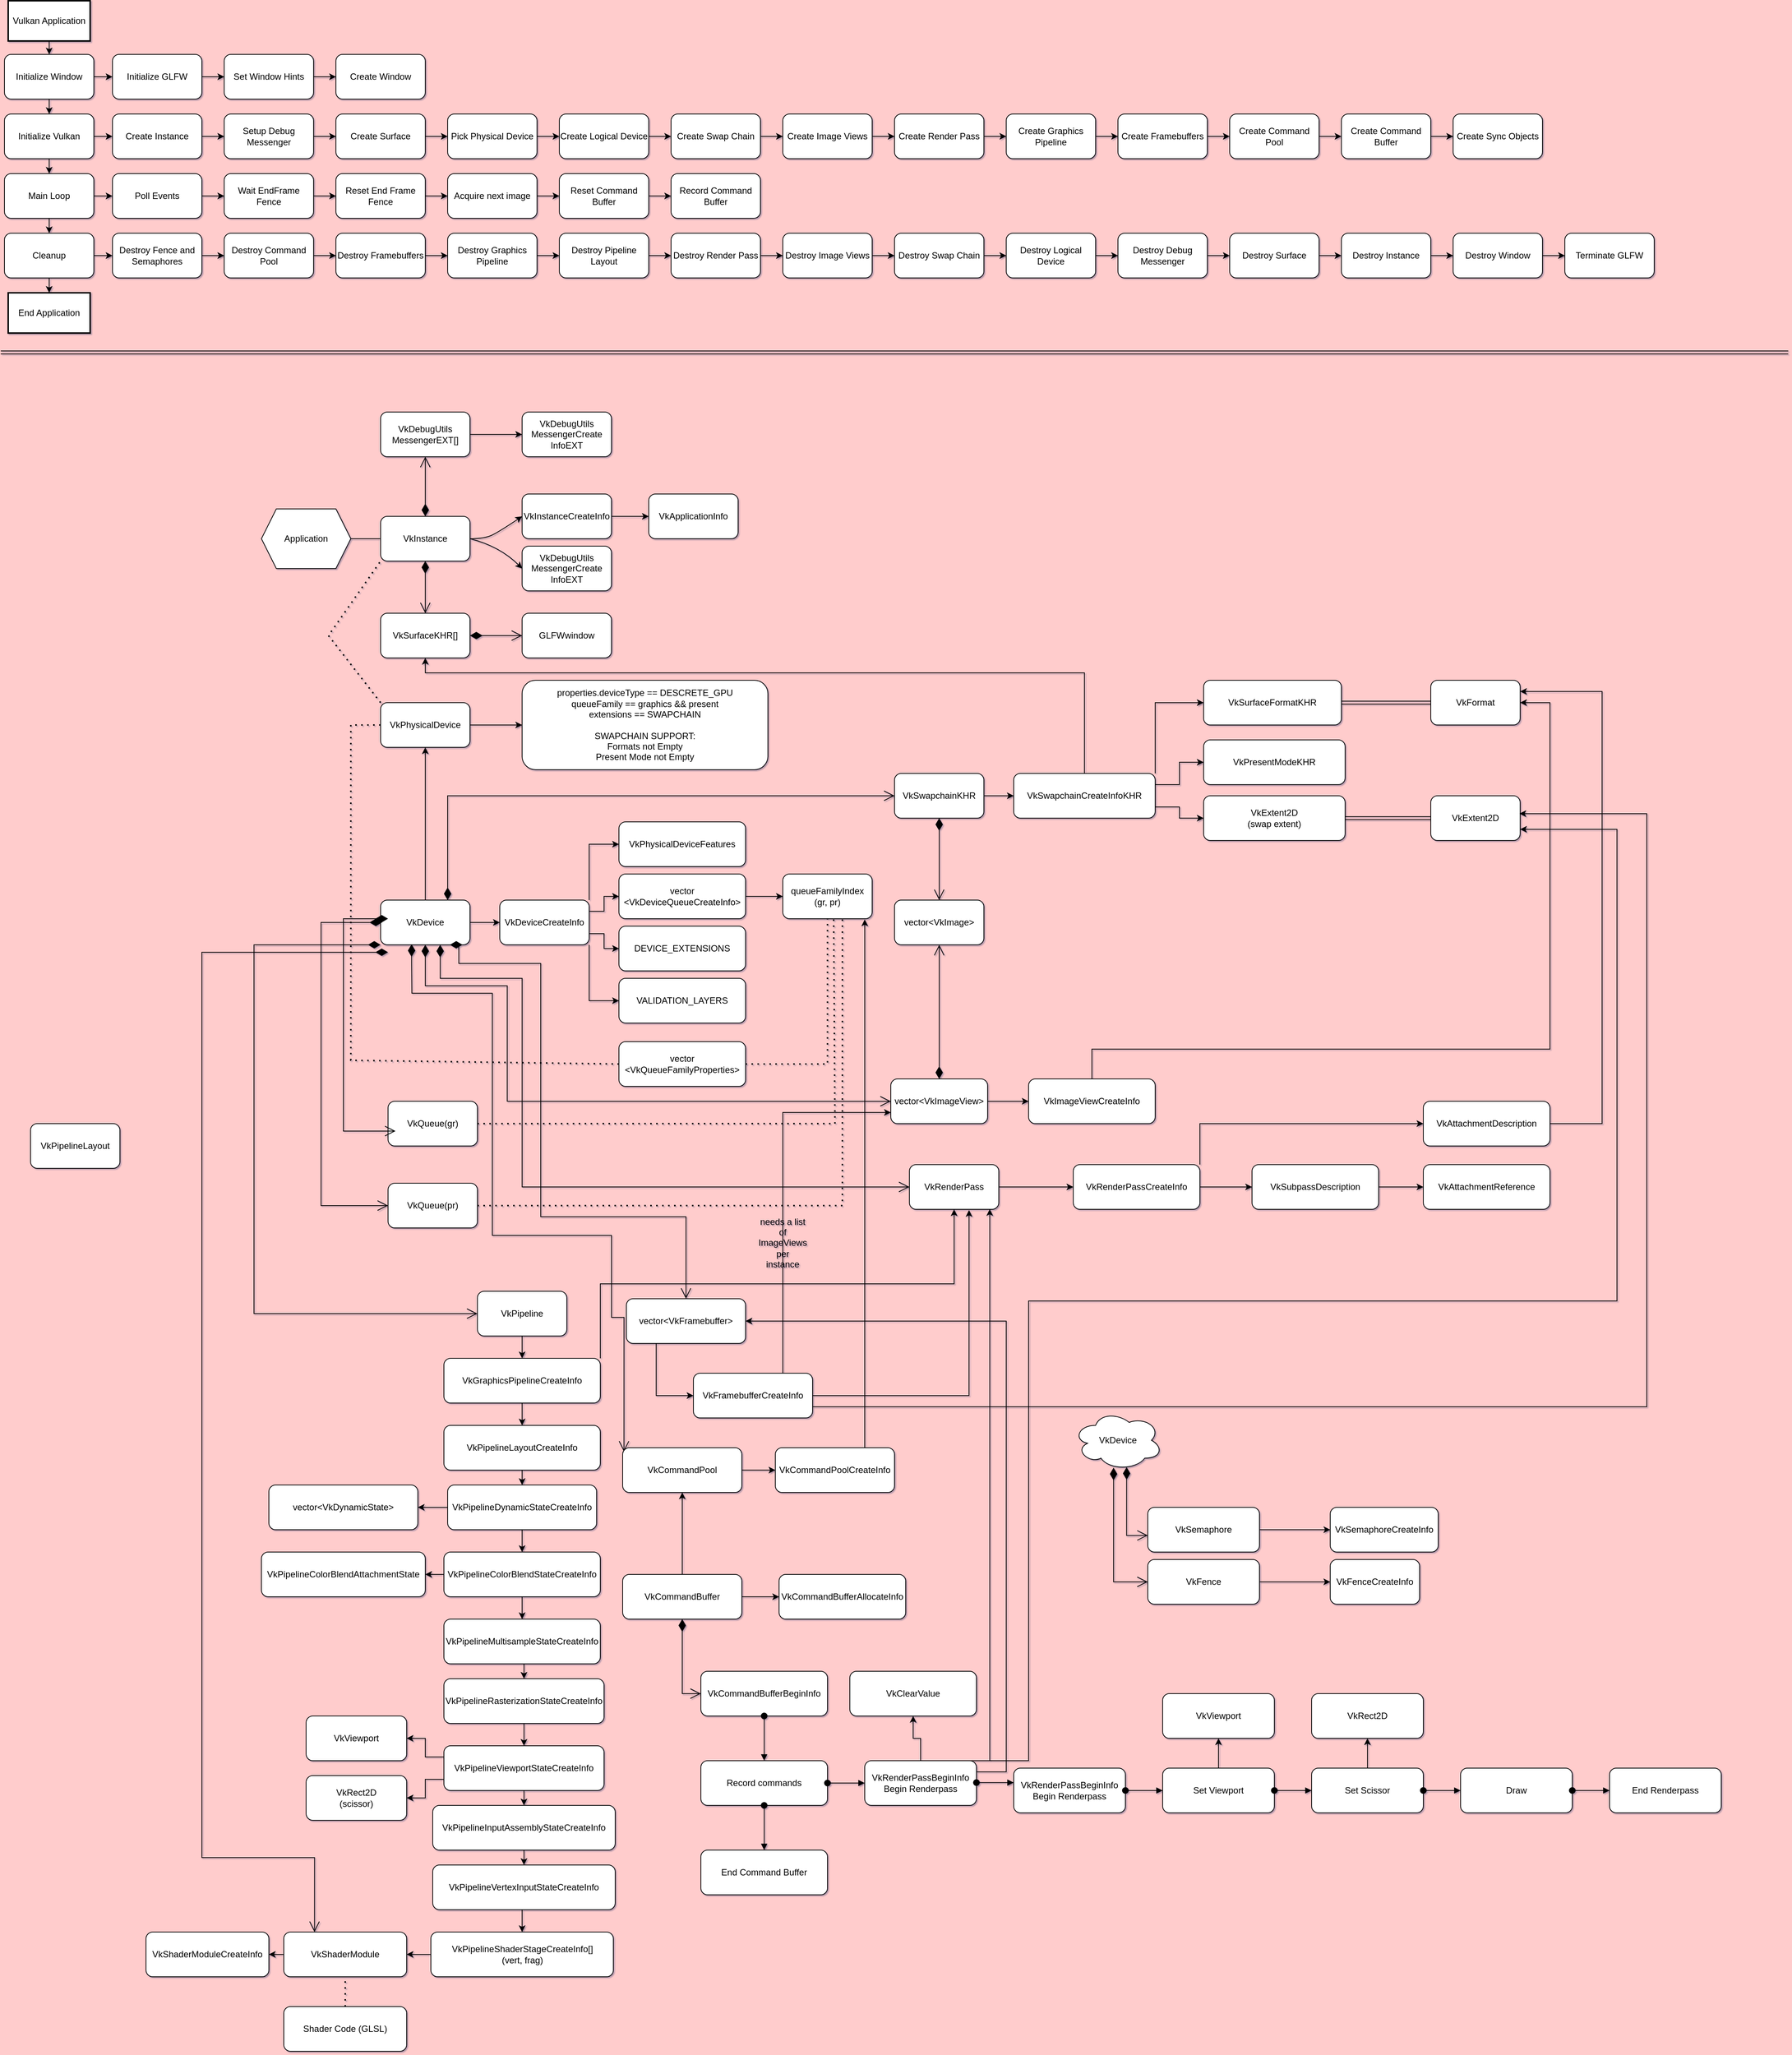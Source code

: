 <mxfile version="26.0.8">
  <diagram name="Page-1" id="efARjDcXvOc3rk5b5u3u">
    <mxGraphModel dx="1160" dy="634" grid="1" gridSize="10" guides="1" tooltips="1" connect="1" arrows="1" fold="1" page="1" pageScale="1" pageWidth="1200" pageHeight="1920" background="#FFCCCC" math="0" shadow="1">
      <root>
        <mxCell id="0" />
        <mxCell id="1" parent="0" />
        <mxCell id="PMzsmYmVDIkMxbADWyHm-15" style="edgeStyle=orthogonalEdgeStyle;rounded=0;orthogonalLoop=1;jettySize=auto;html=1;exitX=0.5;exitY=1;exitDx=0;exitDy=0;entryX=0.5;entryY=0;entryDx=0;entryDy=0;" parent="1" source="2" target="PMzsmYmVDIkMxbADWyHm-14" edge="1">
          <mxGeometry relative="1" as="geometry" />
        </mxCell>
        <mxCell id="2" value="Vulkan Application" style="whiteSpace=wrap;strokeWidth=2;" parent="1" vertex="1">
          <mxGeometry x="10" y="8" width="110" height="54" as="geometry" />
        </mxCell>
        <mxCell id="PMzsmYmVDIkMxbADWyHm-20" style="edgeStyle=orthogonalEdgeStyle;rounded=0;orthogonalLoop=1;jettySize=auto;html=1;exitX=0.5;exitY=1;exitDx=0;exitDy=0;entryX=0.5;entryY=0;entryDx=0;entryDy=0;" parent="1" source="PMzsmYmVDIkMxbADWyHm-14" target="PMzsmYmVDIkMxbADWyHm-16" edge="1">
          <mxGeometry relative="1" as="geometry" />
        </mxCell>
        <mxCell id="PMzsmYmVDIkMxbADWyHm-26" value="" style="edgeStyle=orthogonalEdgeStyle;rounded=0;orthogonalLoop=1;jettySize=auto;html=1;" parent="1" source="PMzsmYmVDIkMxbADWyHm-14" target="PMzsmYmVDIkMxbADWyHm-25" edge="1">
          <mxGeometry relative="1" as="geometry" />
        </mxCell>
        <mxCell id="PMzsmYmVDIkMxbADWyHm-14" value="Initialize Window" style="rounded=1;whiteSpace=wrap;html=1;" parent="1" vertex="1">
          <mxGeometry x="5" y="80" width="120" height="60" as="geometry" />
        </mxCell>
        <mxCell id="PMzsmYmVDIkMxbADWyHm-21" style="edgeStyle=orthogonalEdgeStyle;rounded=0;orthogonalLoop=1;jettySize=auto;html=1;exitX=0.5;exitY=1;exitDx=0;exitDy=0;entryX=0.5;entryY=0;entryDx=0;entryDy=0;" parent="1" source="PMzsmYmVDIkMxbADWyHm-16" target="PMzsmYmVDIkMxbADWyHm-17" edge="1">
          <mxGeometry relative="1" as="geometry" />
        </mxCell>
        <mxCell id="PMzsmYmVDIkMxbADWyHm-32" value="" style="edgeStyle=orthogonalEdgeStyle;rounded=0;orthogonalLoop=1;jettySize=auto;html=1;" parent="1" source="PMzsmYmVDIkMxbADWyHm-16" target="PMzsmYmVDIkMxbADWyHm-31" edge="1">
          <mxGeometry relative="1" as="geometry" />
        </mxCell>
        <mxCell id="PMzsmYmVDIkMxbADWyHm-16" value="Initialize Vulkan" style="rounded=1;whiteSpace=wrap;html=1;" parent="1" vertex="1">
          <mxGeometry x="5" y="160" width="120" height="60" as="geometry" />
        </mxCell>
        <mxCell id="PMzsmYmVDIkMxbADWyHm-22" style="edgeStyle=orthogonalEdgeStyle;rounded=0;orthogonalLoop=1;jettySize=auto;html=1;exitX=0.5;exitY=1;exitDx=0;exitDy=0;entryX=0.5;entryY=0;entryDx=0;entryDy=0;" parent="1" source="PMzsmYmVDIkMxbADWyHm-17" target="PMzsmYmVDIkMxbADWyHm-18" edge="1">
          <mxGeometry relative="1" as="geometry" />
        </mxCell>
        <mxCell id="-rz0nxpONAQc5UW9_Xik-19" value="" style="edgeStyle=orthogonalEdgeStyle;rounded=0;orthogonalLoop=1;jettySize=auto;html=1;" edge="1" parent="1" source="PMzsmYmVDIkMxbADWyHm-17" target="-rz0nxpONAQc5UW9_Xik-18">
          <mxGeometry relative="1" as="geometry" />
        </mxCell>
        <mxCell id="PMzsmYmVDIkMxbADWyHm-17" value="Main Loop" style="rounded=1;whiteSpace=wrap;html=1;" parent="1" vertex="1">
          <mxGeometry x="5" y="240" width="120" height="60" as="geometry" />
        </mxCell>
        <mxCell id="PMzsmYmVDIkMxbADWyHm-23" style="edgeStyle=orthogonalEdgeStyle;rounded=0;orthogonalLoop=1;jettySize=auto;html=1;exitX=0.5;exitY=1;exitDx=0;exitDy=0;entryX=0.5;entryY=0;entryDx=0;entryDy=0;" parent="1" source="PMzsmYmVDIkMxbADWyHm-18" target="PMzsmYmVDIkMxbADWyHm-19" edge="1">
          <mxGeometry relative="1" as="geometry" />
        </mxCell>
        <mxCell id="-rz0nxpONAQc5UW9_Xik-15" value="" style="edgeStyle=orthogonalEdgeStyle;rounded=0;orthogonalLoop=1;jettySize=auto;html=1;" edge="1" parent="1" source="PMzsmYmVDIkMxbADWyHm-18" target="-rz0nxpONAQc5UW9_Xik-14">
          <mxGeometry relative="1" as="geometry" />
        </mxCell>
        <mxCell id="PMzsmYmVDIkMxbADWyHm-18" value="Cleanup" style="rounded=1;whiteSpace=wrap;html=1;" parent="1" vertex="1">
          <mxGeometry x="5" y="320" width="120" height="60" as="geometry" />
        </mxCell>
        <mxCell id="PMzsmYmVDIkMxbADWyHm-19" value="End Application" style="whiteSpace=wrap;strokeWidth=2;" parent="1" vertex="1">
          <mxGeometry x="10" y="400" width="110" height="54" as="geometry" />
        </mxCell>
        <mxCell id="PMzsmYmVDIkMxbADWyHm-28" value="" style="edgeStyle=orthogonalEdgeStyle;rounded=0;orthogonalLoop=1;jettySize=auto;html=1;" parent="1" source="PMzsmYmVDIkMxbADWyHm-25" target="PMzsmYmVDIkMxbADWyHm-27" edge="1">
          <mxGeometry relative="1" as="geometry" />
        </mxCell>
        <mxCell id="PMzsmYmVDIkMxbADWyHm-25" value="Initialize GLFW" style="whiteSpace=wrap;html=1;rounded=1;" parent="1" vertex="1">
          <mxGeometry x="150" y="80" width="120" height="60" as="geometry" />
        </mxCell>
        <mxCell id="PMzsmYmVDIkMxbADWyHm-30" value="" style="edgeStyle=orthogonalEdgeStyle;rounded=0;orthogonalLoop=1;jettySize=auto;html=1;" parent="1" source="PMzsmYmVDIkMxbADWyHm-27" target="PMzsmYmVDIkMxbADWyHm-29" edge="1">
          <mxGeometry relative="1" as="geometry" />
        </mxCell>
        <mxCell id="PMzsmYmVDIkMxbADWyHm-27" value="Set Window Hints" style="whiteSpace=wrap;html=1;rounded=1;" parent="1" vertex="1">
          <mxGeometry x="300" y="80" width="120" height="60" as="geometry" />
        </mxCell>
        <mxCell id="PMzsmYmVDIkMxbADWyHm-29" value="Create Window" style="whiteSpace=wrap;html=1;rounded=1;" parent="1" vertex="1">
          <mxGeometry x="450" y="80" width="120" height="60" as="geometry" />
        </mxCell>
        <mxCell id="PMzsmYmVDIkMxbADWyHm-34" value="" style="edgeStyle=orthogonalEdgeStyle;rounded=0;orthogonalLoop=1;jettySize=auto;html=1;" parent="1" source="PMzsmYmVDIkMxbADWyHm-31" target="PMzsmYmVDIkMxbADWyHm-33" edge="1">
          <mxGeometry relative="1" as="geometry" />
        </mxCell>
        <mxCell id="PMzsmYmVDIkMxbADWyHm-31" value="Create Instance" style="rounded=1;whiteSpace=wrap;html=1;" parent="1" vertex="1">
          <mxGeometry x="150" y="160" width="120" height="60" as="geometry" />
        </mxCell>
        <mxCell id="PMzsmYmVDIkMxbADWyHm-36" value="" style="edgeStyle=orthogonalEdgeStyle;rounded=0;orthogonalLoop=1;jettySize=auto;html=1;" parent="1" source="PMzsmYmVDIkMxbADWyHm-33" target="PMzsmYmVDIkMxbADWyHm-35" edge="1">
          <mxGeometry relative="1" as="geometry" />
        </mxCell>
        <mxCell id="PMzsmYmVDIkMxbADWyHm-33" value="Setup Debug Messenger" style="whiteSpace=wrap;html=1;rounded=1;" parent="1" vertex="1">
          <mxGeometry x="300" y="160" width="120" height="60" as="geometry" />
        </mxCell>
        <mxCell id="PMzsmYmVDIkMxbADWyHm-38" value="" style="edgeStyle=orthogonalEdgeStyle;rounded=0;orthogonalLoop=1;jettySize=auto;html=1;" parent="1" source="PMzsmYmVDIkMxbADWyHm-35" target="PMzsmYmVDIkMxbADWyHm-37" edge="1">
          <mxGeometry relative="1" as="geometry" />
        </mxCell>
        <mxCell id="PMzsmYmVDIkMxbADWyHm-35" value="Create Surface" style="whiteSpace=wrap;html=1;rounded=1;" parent="1" vertex="1">
          <mxGeometry x="450" y="160" width="120" height="60" as="geometry" />
        </mxCell>
        <mxCell id="PMzsmYmVDIkMxbADWyHm-40" value="" style="edgeStyle=orthogonalEdgeStyle;rounded=0;orthogonalLoop=1;jettySize=auto;html=1;" parent="1" source="PMzsmYmVDIkMxbADWyHm-37" target="PMzsmYmVDIkMxbADWyHm-39" edge="1">
          <mxGeometry relative="1" as="geometry" />
        </mxCell>
        <mxCell id="PMzsmYmVDIkMxbADWyHm-37" value="Pick Physical Device" style="whiteSpace=wrap;html=1;rounded=1;" parent="1" vertex="1">
          <mxGeometry x="600" y="160" width="120" height="60" as="geometry" />
        </mxCell>
        <mxCell id="PMzsmYmVDIkMxbADWyHm-42" value="" style="edgeStyle=orthogonalEdgeStyle;rounded=0;orthogonalLoop=1;jettySize=auto;html=1;" parent="1" source="PMzsmYmVDIkMxbADWyHm-39" target="PMzsmYmVDIkMxbADWyHm-41" edge="1">
          <mxGeometry relative="1" as="geometry" />
        </mxCell>
        <mxCell id="PMzsmYmVDIkMxbADWyHm-39" value="Create Logical Device" style="whiteSpace=wrap;html=1;rounded=1;" parent="1" vertex="1">
          <mxGeometry x="750" y="160" width="120" height="60" as="geometry" />
        </mxCell>
        <mxCell id="PMzsmYmVDIkMxbADWyHm-44" value="" style="edgeStyle=orthogonalEdgeStyle;rounded=0;orthogonalLoop=1;jettySize=auto;html=1;" parent="1" source="PMzsmYmVDIkMxbADWyHm-41" target="PMzsmYmVDIkMxbADWyHm-43" edge="1">
          <mxGeometry relative="1" as="geometry" />
        </mxCell>
        <mxCell id="PMzsmYmVDIkMxbADWyHm-41" value="Create Swap Chain" style="whiteSpace=wrap;html=1;rounded=1;" parent="1" vertex="1">
          <mxGeometry x="900" y="160" width="120" height="60" as="geometry" />
        </mxCell>
        <mxCell id="PMzsmYmVDIkMxbADWyHm-46" value="" style="edgeStyle=orthogonalEdgeStyle;rounded=0;orthogonalLoop=1;jettySize=auto;html=1;" parent="1" source="PMzsmYmVDIkMxbADWyHm-43" target="PMzsmYmVDIkMxbADWyHm-45" edge="1">
          <mxGeometry relative="1" as="geometry" />
        </mxCell>
        <mxCell id="PMzsmYmVDIkMxbADWyHm-43" value="Create Image Views" style="whiteSpace=wrap;html=1;rounded=1;" parent="1" vertex="1">
          <mxGeometry x="1050" y="160" width="120" height="60" as="geometry" />
        </mxCell>
        <mxCell id="PMzsmYmVDIkMxbADWyHm-48" value="" style="edgeStyle=orthogonalEdgeStyle;rounded=0;orthogonalLoop=1;jettySize=auto;html=1;" parent="1" source="PMzsmYmVDIkMxbADWyHm-45" target="PMzsmYmVDIkMxbADWyHm-47" edge="1">
          <mxGeometry relative="1" as="geometry" />
        </mxCell>
        <mxCell id="PMzsmYmVDIkMxbADWyHm-45" value="Create Render Pass" style="whiteSpace=wrap;html=1;rounded=1;" parent="1" vertex="1">
          <mxGeometry x="1200" y="160" width="120" height="60" as="geometry" />
        </mxCell>
        <mxCell id="ZnzlMDfbqnj6RTHBl79q-8" value="" style="edgeStyle=orthogonalEdgeStyle;rounded=0;orthogonalLoop=1;jettySize=auto;html=1;" parent="1" source="PMzsmYmVDIkMxbADWyHm-47" target="ZnzlMDfbqnj6RTHBl79q-7" edge="1">
          <mxGeometry relative="1" as="geometry" />
        </mxCell>
        <mxCell id="PMzsmYmVDIkMxbADWyHm-47" value="Create Graphics Pipeline" style="whiteSpace=wrap;html=1;rounded=1;" parent="1" vertex="1">
          <mxGeometry x="1350" y="160" width="120" height="60" as="geometry" />
        </mxCell>
        <mxCell id="PMzsmYmVDIkMxbADWyHm-54" value="" style="edgeStyle=orthogonalEdgeStyle;rounded=0;orthogonalLoop=1;jettySize=auto;html=1;" parent="1" source="PMzsmYmVDIkMxbADWyHm-51" target="PMzsmYmVDIkMxbADWyHm-53" edge="1">
          <mxGeometry relative="1" as="geometry" />
        </mxCell>
        <mxCell id="PMzsmYmVDIkMxbADWyHm-51" value="Destroy Graphics Pipeline" style="whiteSpace=wrap;html=1;rounded=1;" parent="1" vertex="1">
          <mxGeometry x="600" y="320" width="120" height="60" as="geometry" />
        </mxCell>
        <mxCell id="PMzsmYmVDIkMxbADWyHm-56" value="" style="edgeStyle=orthogonalEdgeStyle;rounded=0;orthogonalLoop=1;jettySize=auto;html=1;" parent="1" source="PMzsmYmVDIkMxbADWyHm-53" target="PMzsmYmVDIkMxbADWyHm-55" edge="1">
          <mxGeometry relative="1" as="geometry" />
        </mxCell>
        <mxCell id="PMzsmYmVDIkMxbADWyHm-53" value="Destroy Pipeline Layout" style="whiteSpace=wrap;html=1;rounded=1;" parent="1" vertex="1">
          <mxGeometry x="750" y="320" width="120" height="60" as="geometry" />
        </mxCell>
        <mxCell id="PMzsmYmVDIkMxbADWyHm-58" value="" style="edgeStyle=orthogonalEdgeStyle;rounded=0;orthogonalLoop=1;jettySize=auto;html=1;" parent="1" source="PMzsmYmVDIkMxbADWyHm-55" target="PMzsmYmVDIkMxbADWyHm-57" edge="1">
          <mxGeometry relative="1" as="geometry" />
        </mxCell>
        <mxCell id="PMzsmYmVDIkMxbADWyHm-55" value="Destroy Render Pass" style="whiteSpace=wrap;html=1;rounded=1;" parent="1" vertex="1">
          <mxGeometry x="900" y="320" width="120" height="60" as="geometry" />
        </mxCell>
        <mxCell id="PMzsmYmVDIkMxbADWyHm-60" value="" style="edgeStyle=orthogonalEdgeStyle;rounded=0;orthogonalLoop=1;jettySize=auto;html=1;" parent="1" source="PMzsmYmVDIkMxbADWyHm-57" target="PMzsmYmVDIkMxbADWyHm-59" edge="1">
          <mxGeometry relative="1" as="geometry" />
        </mxCell>
        <mxCell id="PMzsmYmVDIkMxbADWyHm-57" value="Destroy Image Views" style="whiteSpace=wrap;html=1;rounded=1;" parent="1" vertex="1">
          <mxGeometry x="1050" y="320" width="120" height="60" as="geometry" />
        </mxCell>
        <mxCell id="PMzsmYmVDIkMxbADWyHm-62" value="" style="edgeStyle=orthogonalEdgeStyle;rounded=0;orthogonalLoop=1;jettySize=auto;html=1;" parent="1" source="PMzsmYmVDIkMxbADWyHm-59" target="PMzsmYmVDIkMxbADWyHm-61" edge="1">
          <mxGeometry relative="1" as="geometry" />
        </mxCell>
        <mxCell id="PMzsmYmVDIkMxbADWyHm-59" value="Destroy Swap Chain" style="whiteSpace=wrap;html=1;rounded=1;" parent="1" vertex="1">
          <mxGeometry x="1200" y="320" width="120" height="60" as="geometry" />
        </mxCell>
        <mxCell id="PMzsmYmVDIkMxbADWyHm-64" value="" style="edgeStyle=orthogonalEdgeStyle;rounded=0;orthogonalLoop=1;jettySize=auto;html=1;" parent="1" source="PMzsmYmVDIkMxbADWyHm-61" target="PMzsmYmVDIkMxbADWyHm-63" edge="1">
          <mxGeometry relative="1" as="geometry" />
        </mxCell>
        <mxCell id="PMzsmYmVDIkMxbADWyHm-61" value="Destroy Logical Device" style="whiteSpace=wrap;html=1;rounded=1;" parent="1" vertex="1">
          <mxGeometry x="1350" y="320" width="120" height="60" as="geometry" />
        </mxCell>
        <mxCell id="PMzsmYmVDIkMxbADWyHm-66" value="" style="edgeStyle=orthogonalEdgeStyle;rounded=0;orthogonalLoop=1;jettySize=auto;html=1;" parent="1" source="PMzsmYmVDIkMxbADWyHm-63" target="PMzsmYmVDIkMxbADWyHm-65" edge="1">
          <mxGeometry relative="1" as="geometry" />
        </mxCell>
        <mxCell id="PMzsmYmVDIkMxbADWyHm-63" value="Destroy Debug Messenger" style="whiteSpace=wrap;html=1;rounded=1;" parent="1" vertex="1">
          <mxGeometry x="1500" y="320" width="120" height="60" as="geometry" />
        </mxCell>
        <mxCell id="PMzsmYmVDIkMxbADWyHm-68" value="" style="edgeStyle=orthogonalEdgeStyle;rounded=0;orthogonalLoop=1;jettySize=auto;html=1;" parent="1" source="PMzsmYmVDIkMxbADWyHm-65" target="PMzsmYmVDIkMxbADWyHm-67" edge="1">
          <mxGeometry relative="1" as="geometry" />
        </mxCell>
        <mxCell id="PMzsmYmVDIkMxbADWyHm-65" value="Destroy Surface" style="whiteSpace=wrap;html=1;rounded=1;" parent="1" vertex="1">
          <mxGeometry x="1650" y="320" width="120" height="60" as="geometry" />
        </mxCell>
        <mxCell id="PMzsmYmVDIkMxbADWyHm-70" value="" style="edgeStyle=orthogonalEdgeStyle;rounded=0;orthogonalLoop=1;jettySize=auto;html=1;" parent="1" source="PMzsmYmVDIkMxbADWyHm-67" target="PMzsmYmVDIkMxbADWyHm-69" edge="1">
          <mxGeometry relative="1" as="geometry" />
        </mxCell>
        <mxCell id="PMzsmYmVDIkMxbADWyHm-67" value="Destroy Instance" style="whiteSpace=wrap;html=1;rounded=1;" parent="1" vertex="1">
          <mxGeometry x="1800" y="320" width="120" height="60" as="geometry" />
        </mxCell>
        <mxCell id="PMzsmYmVDIkMxbADWyHm-72" value="" style="edgeStyle=orthogonalEdgeStyle;rounded=0;orthogonalLoop=1;jettySize=auto;html=1;" parent="1" source="PMzsmYmVDIkMxbADWyHm-69" target="PMzsmYmVDIkMxbADWyHm-71" edge="1">
          <mxGeometry relative="1" as="geometry" />
        </mxCell>
        <mxCell id="PMzsmYmVDIkMxbADWyHm-69" value="Destroy Window" style="whiteSpace=wrap;html=1;rounded=1;" parent="1" vertex="1">
          <mxGeometry x="1950" y="320" width="120" height="60" as="geometry" />
        </mxCell>
        <mxCell id="PMzsmYmVDIkMxbADWyHm-71" value="Terminate GLFW" style="whiteSpace=wrap;html=1;rounded=1;" parent="1" vertex="1">
          <mxGeometry x="2100" y="320" width="120" height="60" as="geometry" />
        </mxCell>
        <mxCell id="PMzsmYmVDIkMxbADWyHm-74" value="" style="shape=link;html=1;rounded=0;" parent="1" edge="1">
          <mxGeometry width="100" relative="1" as="geometry">
            <mxPoint y="480" as="sourcePoint" />
            <mxPoint x="2400" y="480" as="targetPoint" />
          </mxGeometry>
        </mxCell>
        <mxCell id="PMzsmYmVDIkMxbADWyHm-77" value="Application" style="shape=hexagon;perimeter=hexagonPerimeter2;whiteSpace=wrap;html=1;fixedSize=1;" parent="1" vertex="1">
          <mxGeometry x="350" y="690" width="120" height="80" as="geometry" />
        </mxCell>
        <mxCell id="PMzsmYmVDIkMxbADWyHm-78" value="GLFWwindow" style="rounded=1;whiteSpace=wrap;html=1;" parent="1" vertex="1">
          <mxGeometry x="700" y="830" width="120" height="60" as="geometry" />
        </mxCell>
        <mxCell id="PMzsmYmVDIkMxbADWyHm-80" value="VkInstance" style="rounded=1;whiteSpace=wrap;html=1;" parent="1" vertex="1">
          <mxGeometry x="510" y="700" width="120" height="60" as="geometry" />
        </mxCell>
        <mxCell id="PMzsmYmVDIkMxbADWyHm-81" value="VkApplicationInfo" style="rounded=1;whiteSpace=wrap;html=1;" parent="1" vertex="1">
          <mxGeometry x="870" y="670" width="120" height="60" as="geometry" />
        </mxCell>
        <mxCell id="PMzsmYmVDIkMxbADWyHm-82" value="VkPipelineLayout" style="rounded=1;whiteSpace=wrap;html=1;" parent="1" vertex="1">
          <mxGeometry x="40" y="1515" width="120" height="60" as="geometry" />
        </mxCell>
        <mxCell id="PMzsmYmVDIkMxbADWyHm-85" value="VkQueue(pr)" style="rounded=1;whiteSpace=wrap;html=1;" parent="1" vertex="1">
          <mxGeometry x="520" y="1595" width="120" height="60" as="geometry" />
        </mxCell>
        <mxCell id="PMzsmYmVDIkMxbADWyHm-132" style="edgeStyle=orthogonalEdgeStyle;rounded=0;orthogonalLoop=1;jettySize=auto;html=1;exitX=0.5;exitY=0;exitDx=0;exitDy=0;entryX=0.5;entryY=1;entryDx=0;entryDy=0;" parent="1" source="PMzsmYmVDIkMxbADWyHm-86" target="PMzsmYmVDIkMxbADWyHm-88" edge="1">
          <mxGeometry relative="1" as="geometry" />
        </mxCell>
        <mxCell id="PMzsmYmVDIkMxbADWyHm-134" style="edgeStyle=orthogonalEdgeStyle;rounded=0;orthogonalLoop=1;jettySize=auto;html=1;entryX=0;entryY=0.5;entryDx=0;entryDy=0;" parent="1" source="PMzsmYmVDIkMxbADWyHm-86" target="PMzsmYmVDIkMxbADWyHm-133" edge="1">
          <mxGeometry relative="1" as="geometry" />
        </mxCell>
        <mxCell id="PMzsmYmVDIkMxbADWyHm-86" value="VkDevice" style="rounded=1;whiteSpace=wrap;html=1;" parent="1" vertex="1">
          <mxGeometry x="510" y="1215" width="120" height="60" as="geometry" />
        </mxCell>
        <mxCell id="PMzsmYmVDIkMxbADWyHm-198" style="edgeStyle=orthogonalEdgeStyle;rounded=0;orthogonalLoop=1;jettySize=auto;html=1;exitX=1;exitY=0.5;exitDx=0;exitDy=0;entryX=0;entryY=0.5;entryDx=0;entryDy=0;" parent="1" source="PMzsmYmVDIkMxbADWyHm-87" target="PMzsmYmVDIkMxbADWyHm-195" edge="1">
          <mxGeometry relative="1" as="geometry" />
        </mxCell>
        <mxCell id="PMzsmYmVDIkMxbADWyHm-87" value="VkRenderPass" style="rounded=1;whiteSpace=wrap;html=1;" parent="1" vertex="1">
          <mxGeometry x="1220" y="1570" width="120" height="60" as="geometry" />
        </mxCell>
        <mxCell id="PMzsmYmVDIkMxbADWyHm-126" value="" style="edgeStyle=orthogonalEdgeStyle;rounded=0;orthogonalLoop=1;jettySize=auto;html=1;" parent="1" source="PMzsmYmVDIkMxbADWyHm-88" target="PMzsmYmVDIkMxbADWyHm-125" edge="1">
          <mxGeometry relative="1" as="geometry" />
        </mxCell>
        <mxCell id="PMzsmYmVDIkMxbADWyHm-88" value="VkPhysicalDevice" style="rounded=1;whiteSpace=wrap;html=1;" parent="1" vertex="1">
          <mxGeometry x="510" y="950" width="120" height="60" as="geometry" />
        </mxCell>
        <mxCell id="PMzsmYmVDIkMxbADWyHm-89" value="VkExtent2D" style="rounded=1;whiteSpace=wrap;html=1;" parent="1" vertex="1">
          <mxGeometry x="1920" y="1075" width="120" height="60" as="geometry" />
        </mxCell>
        <mxCell id="PMzsmYmVDIkMxbADWyHm-90" value="VkDebugUtils&lt;div&gt;MessengerEXT[]&lt;/div&gt;" style="rounded=1;whiteSpace=wrap;html=1;" parent="1" vertex="1">
          <mxGeometry x="510" y="560" width="120" height="60" as="geometry" />
        </mxCell>
        <mxCell id="PMzsmYmVDIkMxbADWyHm-91" value="VkSurfaceKHR[]" style="rounded=1;whiteSpace=wrap;html=1;" parent="1" vertex="1">
          <mxGeometry x="510" y="830" width="120" height="60" as="geometry" />
        </mxCell>
        <mxCell id="PMzsmYmVDIkMxbADWyHm-92" value="vector&amp;lt;VkImage&amp;gt;" style="rounded=1;whiteSpace=wrap;html=1;" parent="1" vertex="1">
          <mxGeometry x="1200" y="1215" width="120" height="60" as="geometry" />
        </mxCell>
        <mxCell id="PMzsmYmVDIkMxbADWyHm-93" value="VkFormat" style="rounded=1;whiteSpace=wrap;html=1;" parent="1" vertex="1">
          <mxGeometry x="1920" y="920" width="120" height="60" as="geometry" />
        </mxCell>
        <mxCell id="PMzsmYmVDIkMxbADWyHm-94" value="VkQueue(gr)" style="rounded=1;whiteSpace=wrap;html=1;" parent="1" vertex="1">
          <mxGeometry x="520" y="1485" width="120" height="60" as="geometry" />
        </mxCell>
        <mxCell id="PMzsmYmVDIkMxbADWyHm-206" style="edgeStyle=orthogonalEdgeStyle;rounded=0;orthogonalLoop=1;jettySize=auto;html=1;entryX=0.5;entryY=0;entryDx=0;entryDy=0;" parent="1" source="PMzsmYmVDIkMxbADWyHm-95" target="PMzsmYmVDIkMxbADWyHm-205" edge="1">
          <mxGeometry relative="1" as="geometry" />
        </mxCell>
        <mxCell id="PMzsmYmVDIkMxbADWyHm-95" value="VkPipeline" style="rounded=1;whiteSpace=wrap;html=1;" parent="1" vertex="1">
          <mxGeometry x="640" y="1740" width="120" height="60" as="geometry" />
        </mxCell>
        <mxCell id="PMzsmYmVDIkMxbADWyHm-101" style="edgeStyle=orthogonalEdgeStyle;rounded=0;orthogonalLoop=1;jettySize=auto;html=1;exitX=1;exitY=0.5;exitDx=0;exitDy=0;entryX=0;entryY=0.5;entryDx=0;entryDy=0;" parent="1" source="PMzsmYmVDIkMxbADWyHm-96" target="PMzsmYmVDIkMxbADWyHm-81" edge="1">
          <mxGeometry relative="1" as="geometry" />
        </mxCell>
        <mxCell id="PMzsmYmVDIkMxbADWyHm-96" value="VkInstanceCreateInfo" style="rounded=1;whiteSpace=wrap;html=1;" parent="1" vertex="1">
          <mxGeometry x="700" y="670" width="120" height="60" as="geometry" />
        </mxCell>
        <mxCell id="PMzsmYmVDIkMxbADWyHm-103" value="" style="curved=1;endArrow=classic;html=1;rounded=0;exitX=1;exitY=0.5;exitDx=0;exitDy=0;entryX=0;entryY=0.5;entryDx=0;entryDy=0;" parent="1" source="PMzsmYmVDIkMxbADWyHm-80" target="PMzsmYmVDIkMxbADWyHm-96" edge="1">
          <mxGeometry width="50" height="50" relative="1" as="geometry">
            <mxPoint x="800" y="960" as="sourcePoint" />
            <mxPoint x="850" y="910" as="targetPoint" />
            <Array as="points">
              <mxPoint x="650" y="730" />
              <mxPoint x="670" y="720" />
            </Array>
          </mxGeometry>
        </mxCell>
        <mxCell id="PMzsmYmVDIkMxbADWyHm-104" value="VkDebugUtils&lt;div&gt;MessengerCreate&lt;/div&gt;&lt;div&gt;InfoEXT&lt;/div&gt;" style="rounded=1;whiteSpace=wrap;html=1;" parent="1" vertex="1">
          <mxGeometry x="700" y="740" width="120" height="60" as="geometry" />
        </mxCell>
        <mxCell id="PMzsmYmVDIkMxbADWyHm-105" value="" style="curved=1;endArrow=classic;html=1;rounded=0;exitX=1;exitY=0.5;exitDx=0;exitDy=0;entryX=0;entryY=0.5;entryDx=0;entryDy=0;" parent="1" source="PMzsmYmVDIkMxbADWyHm-80" target="PMzsmYmVDIkMxbADWyHm-104" edge="1">
          <mxGeometry width="50" height="50" relative="1" as="geometry">
            <mxPoint x="700" y="890" as="sourcePoint" />
            <mxPoint x="750" y="840" as="targetPoint" />
            <Array as="points">
              <mxPoint x="670" y="740" />
            </Array>
          </mxGeometry>
        </mxCell>
        <mxCell id="PMzsmYmVDIkMxbADWyHm-106" value="VkDebugUtils&lt;div&gt;MessengerCreate&lt;/div&gt;&lt;div&gt;InfoEXT&lt;/div&gt;" style="rounded=1;whiteSpace=wrap;html=1;" parent="1" vertex="1">
          <mxGeometry x="700" y="560" width="120" height="60" as="geometry" />
        </mxCell>
        <mxCell id="PMzsmYmVDIkMxbADWyHm-107" value="" style="curved=1;endArrow=classic;html=1;rounded=0;entryX=0;entryY=0.5;entryDx=0;entryDy=0;exitX=1;exitY=0.5;exitDx=0;exitDy=0;" parent="1" source="PMzsmYmVDIkMxbADWyHm-90" target="PMzsmYmVDIkMxbADWyHm-106" edge="1">
          <mxGeometry width="50" height="50" relative="1" as="geometry">
            <mxPoint x="660" y="900" as="sourcePoint" />
            <mxPoint x="860" y="905" as="targetPoint" />
            <Array as="points" />
          </mxGeometry>
        </mxCell>
        <mxCell id="PMzsmYmVDIkMxbADWyHm-110" value="" style="endArrow=open;html=1;endSize=12;startArrow=diamondThin;startSize=14;startFill=1;edgeStyle=orthogonalEdgeStyle;align=left;verticalAlign=bottom;rounded=0;exitX=0.5;exitY=0;exitDx=0;exitDy=0;entryX=0.5;entryY=1;entryDx=0;entryDy=0;" parent="1" source="PMzsmYmVDIkMxbADWyHm-80" target="PMzsmYmVDIkMxbADWyHm-90" edge="1">
          <mxGeometry x="-1" y="22" relative="1" as="geometry">
            <mxPoint x="559.41" y="830" as="sourcePoint" />
            <mxPoint x="559" y="740" as="targetPoint" />
            <Array as="points">
              <mxPoint x="570" y="650" />
              <mxPoint x="570" y="650" />
            </Array>
            <mxPoint x="-10" y="2" as="offset" />
          </mxGeometry>
        </mxCell>
        <mxCell id="PMzsmYmVDIkMxbADWyHm-111" value="&lt;div&gt;&lt;br&gt;&lt;/div&gt;" style="edgeLabel;html=1;align=center;verticalAlign=middle;resizable=0;points=[];" parent="PMzsmYmVDIkMxbADWyHm-110" vertex="1" connectable="0">
          <mxGeometry x="-0.982" y="14" relative="1" as="geometry">
            <mxPoint as="offset" />
          </mxGeometry>
        </mxCell>
        <mxCell id="PMzsmYmVDIkMxbADWyHm-115" value="" style="endArrow=open;html=1;endSize=12;startArrow=diamondThin;startSize=14;startFill=1;edgeStyle=orthogonalEdgeStyle;align=left;verticalAlign=bottom;rounded=0;exitX=0.5;exitY=1;exitDx=0;exitDy=0;entryX=0.5;entryY=0;entryDx=0;entryDy=0;" parent="1" source="PMzsmYmVDIkMxbADWyHm-80" target="PMzsmYmVDIkMxbADWyHm-91" edge="1">
          <mxGeometry x="-1" y="22" relative="1" as="geometry">
            <mxPoint x="500" y="960" as="sourcePoint" />
            <mxPoint x="500" y="880" as="targetPoint" />
            <Array as="points">
              <mxPoint x="570" y="830" />
              <mxPoint x="570" y="830" />
            </Array>
            <mxPoint x="-10" y="2" as="offset" />
          </mxGeometry>
        </mxCell>
        <mxCell id="PMzsmYmVDIkMxbADWyHm-116" value="&lt;div&gt;&lt;br&gt;&lt;/div&gt;" style="edgeLabel;html=1;align=center;verticalAlign=middle;resizable=0;points=[];" parent="PMzsmYmVDIkMxbADWyHm-115" vertex="1" connectable="0">
          <mxGeometry x="-0.982" y="14" relative="1" as="geometry">
            <mxPoint as="offset" />
          </mxGeometry>
        </mxCell>
        <mxCell id="PMzsmYmVDIkMxbADWyHm-121" value="" style="endArrow=open;html=1;endSize=12;startArrow=diamondThin;startSize=14;startFill=1;edgeStyle=orthogonalEdgeStyle;align=left;verticalAlign=bottom;rounded=0;entryX=0;entryY=0.5;entryDx=0;entryDy=0;exitX=1;exitY=0.5;exitDx=0;exitDy=0;" parent="1" source="PMzsmYmVDIkMxbADWyHm-91" target="PMzsmYmVDIkMxbADWyHm-78" edge="1">
          <mxGeometry x="-1" y="22" relative="1" as="geometry">
            <mxPoint x="660" y="920" as="sourcePoint" />
            <mxPoint x="590" y="850" as="targetPoint" />
            <Array as="points">
              <mxPoint x="680" y="860" />
              <mxPoint x="680" y="860" />
            </Array>
            <mxPoint x="-10" y="2" as="offset" />
          </mxGeometry>
        </mxCell>
        <mxCell id="PMzsmYmVDIkMxbADWyHm-122" value="&lt;div&gt;&lt;br&gt;&lt;/div&gt;" style="edgeLabel;html=1;align=center;verticalAlign=middle;resizable=0;points=[];" parent="PMzsmYmVDIkMxbADWyHm-121" vertex="1" connectable="0">
          <mxGeometry x="-0.982" y="14" relative="1" as="geometry">
            <mxPoint as="offset" />
          </mxGeometry>
        </mxCell>
        <mxCell id="PMzsmYmVDIkMxbADWyHm-124" value="" style="endArrow=none;html=1;rounded=0;entryX=0;entryY=0.5;entryDx=0;entryDy=0;exitX=1;exitY=0.5;exitDx=0;exitDy=0;" parent="1" source="PMzsmYmVDIkMxbADWyHm-77" target="PMzsmYmVDIkMxbADWyHm-80" edge="1">
          <mxGeometry width="50" height="50" relative="1" as="geometry">
            <mxPoint x="560" y="830" as="sourcePoint" />
            <mxPoint x="610" y="780" as="targetPoint" />
            <Array as="points" />
          </mxGeometry>
        </mxCell>
        <mxCell id="PMzsmYmVDIkMxbADWyHm-125" value="properties.deviceType&amp;nbsp;&lt;span style=&quot;background-color: transparent; color: light-dark(rgb(0, 0, 0), rgb(255, 255, 255));&quot;&gt;==&amp;nbsp;&lt;/span&gt;&lt;span style=&quot;background-color: transparent; color: light-dark(rgb(0, 0, 0), rgb(255, 255, 255));&quot;&gt;DESCRETE_GPU&lt;/span&gt;&lt;div&gt;&lt;span style=&quot;background-color: transparent; color: light-dark(rgb(0, 0, 0), rgb(255, 255, 255));&quot;&gt;queueFamily == graphics &amp;amp;&amp;amp; present&lt;/span&gt;&lt;/div&gt;&lt;div&gt;&lt;span style=&quot;background-color: transparent; color: light-dark(rgb(0, 0, 0), rgb(255, 255, 255));&quot;&gt;extensions == SWAPCHAIN&lt;/span&gt;&lt;/div&gt;&lt;div&gt;&lt;span style=&quot;background-color: transparent; color: light-dark(rgb(0, 0, 0), rgb(255, 255, 255));&quot;&gt;&lt;br&gt;&lt;/span&gt;&lt;/div&gt;&lt;div&gt;&lt;span style=&quot;background-color: transparent; color: light-dark(rgb(0, 0, 0), rgb(255, 255, 255));&quot;&gt;SWAPCHAIN SUPPORT:&lt;/span&gt;&lt;/div&gt;&lt;div&gt;&lt;span style=&quot;background-color: transparent; color: light-dark(rgb(0, 0, 0), rgb(255, 255, 255));&quot;&gt;Formats not Empty&lt;/span&gt;&lt;/div&gt;&lt;div&gt;&lt;span style=&quot;background-color: transparent; color: light-dark(rgb(0, 0, 0), rgb(255, 255, 255));&quot;&gt;Present Mode not Empty&lt;/span&gt;&lt;/div&gt;" style="whiteSpace=wrap;html=1;rounded=1;" parent="1" vertex="1">
          <mxGeometry x="700" y="920" width="330" height="120" as="geometry" />
        </mxCell>
        <mxCell id="PMzsmYmVDIkMxbADWyHm-131" value="" style="endArrow=none;dashed=1;html=1;dashPattern=1 3;strokeWidth=2;rounded=0;entryX=0;entryY=1;entryDx=0;entryDy=0;exitX=0;exitY=0;exitDx=0;exitDy=0;" parent="1" source="PMzsmYmVDIkMxbADWyHm-88" target="PMzsmYmVDIkMxbADWyHm-80" edge="1">
          <mxGeometry width="50" height="50" relative="1" as="geometry">
            <mxPoint x="870" y="1150" as="sourcePoint" />
            <mxPoint x="920" y="1100" as="targetPoint" />
            <Array as="points">
              <mxPoint x="440" y="860" />
            </Array>
          </mxGeometry>
        </mxCell>
        <mxCell id="PMzsmYmVDIkMxbADWyHm-141" style="edgeStyle=orthogonalEdgeStyle;rounded=0;orthogonalLoop=1;jettySize=auto;html=1;exitX=1;exitY=0;exitDx=0;exitDy=0;entryX=0;entryY=0.5;entryDx=0;entryDy=0;" parent="1" source="PMzsmYmVDIkMxbADWyHm-133" target="PMzsmYmVDIkMxbADWyHm-135" edge="1">
          <mxGeometry relative="1" as="geometry" />
        </mxCell>
        <mxCell id="PMzsmYmVDIkMxbADWyHm-142" style="edgeStyle=orthogonalEdgeStyle;rounded=0;orthogonalLoop=1;jettySize=auto;html=1;exitX=1;exitY=0.25;exitDx=0;exitDy=0;entryX=0;entryY=0.5;entryDx=0;entryDy=0;" parent="1" source="PMzsmYmVDIkMxbADWyHm-133" target="PMzsmYmVDIkMxbADWyHm-136" edge="1">
          <mxGeometry relative="1" as="geometry" />
        </mxCell>
        <mxCell id="PMzsmYmVDIkMxbADWyHm-143" style="edgeStyle=orthogonalEdgeStyle;rounded=0;orthogonalLoop=1;jettySize=auto;html=1;exitX=1;exitY=0.75;exitDx=0;exitDy=0;entryX=0;entryY=0.5;entryDx=0;entryDy=0;" parent="1" source="PMzsmYmVDIkMxbADWyHm-133" target="PMzsmYmVDIkMxbADWyHm-137" edge="1">
          <mxGeometry relative="1" as="geometry" />
        </mxCell>
        <mxCell id="PMzsmYmVDIkMxbADWyHm-144" style="edgeStyle=orthogonalEdgeStyle;rounded=0;orthogonalLoop=1;jettySize=auto;html=1;exitX=1;exitY=1;exitDx=0;exitDy=0;entryX=0;entryY=0.5;entryDx=0;entryDy=0;" parent="1" source="PMzsmYmVDIkMxbADWyHm-133" target="PMzsmYmVDIkMxbADWyHm-138" edge="1">
          <mxGeometry relative="1" as="geometry" />
        </mxCell>
        <mxCell id="PMzsmYmVDIkMxbADWyHm-133" value="VkDeviceCreateInfo" style="rounded=1;whiteSpace=wrap;html=1;" parent="1" vertex="1">
          <mxGeometry x="670" y="1215" width="120" height="60" as="geometry" />
        </mxCell>
        <mxCell id="PMzsmYmVDIkMxbADWyHm-135" value="VkPhysicalDevice&lt;span style=&quot;background-color: transparent; color: light-dark(rgb(0, 0, 0), rgb(255, 255, 255));&quot;&gt;Features&lt;/span&gt;" style="rounded=1;whiteSpace=wrap;html=1;" parent="1" vertex="1">
          <mxGeometry x="830" y="1110" width="170" height="60" as="geometry" />
        </mxCell>
        <mxCell id="PMzsmYmVDIkMxbADWyHm-148" style="edgeStyle=orthogonalEdgeStyle;rounded=0;orthogonalLoop=1;jettySize=auto;html=1;exitX=1;exitY=0.5;exitDx=0;exitDy=0;entryX=0;entryY=0.5;entryDx=0;entryDy=0;" parent="1" source="PMzsmYmVDIkMxbADWyHm-136" target="PMzsmYmVDIkMxbADWyHm-147" edge="1">
          <mxGeometry relative="1" as="geometry" />
        </mxCell>
        <mxCell id="PMzsmYmVDIkMxbADWyHm-136" value="vector&lt;div&gt;&amp;lt;VkDeviceQueueCreateInfo&amp;gt;&lt;/div&gt;" style="rounded=1;whiteSpace=wrap;html=1;" parent="1" vertex="1">
          <mxGeometry x="830" y="1180" width="170" height="60" as="geometry" />
        </mxCell>
        <mxCell id="PMzsmYmVDIkMxbADWyHm-137" value="DEVICE_EXTENSIONS" style="rounded=1;whiteSpace=wrap;html=1;" parent="1" vertex="1">
          <mxGeometry x="830" y="1250" width="170" height="60" as="geometry" />
        </mxCell>
        <mxCell id="PMzsmYmVDIkMxbADWyHm-138" value="VALIDATION_LAYERS" style="rounded=1;whiteSpace=wrap;html=1;" parent="1" vertex="1">
          <mxGeometry x="830" y="1320" width="170" height="60" as="geometry" />
        </mxCell>
        <mxCell id="PMzsmYmVDIkMxbADWyHm-145" value="vector&lt;div&gt;&amp;lt;VkQueueFamilyProperties&amp;gt;&lt;/div&gt;" style="rounded=1;whiteSpace=wrap;html=1;" parent="1" vertex="1">
          <mxGeometry x="830" y="1405" width="170" height="60" as="geometry" />
        </mxCell>
        <mxCell id="PMzsmYmVDIkMxbADWyHm-146" value="" style="endArrow=none;dashed=1;html=1;dashPattern=1 3;strokeWidth=2;rounded=0;entryX=0;entryY=0.5;entryDx=0;entryDy=0;exitX=0;exitY=0.5;exitDx=0;exitDy=0;" parent="1" source="PMzsmYmVDIkMxbADWyHm-145" target="PMzsmYmVDIkMxbADWyHm-88" edge="1">
          <mxGeometry width="50" height="50" relative="1" as="geometry">
            <mxPoint x="370" y="1140" as="sourcePoint" />
            <mxPoint x="420" y="1090" as="targetPoint" />
            <Array as="points">
              <mxPoint x="470" y="1430" />
              <mxPoint x="470" y="980" />
            </Array>
          </mxGeometry>
        </mxCell>
        <mxCell id="PMzsmYmVDIkMxbADWyHm-147" value="queueFamilyIndex&lt;br&gt;(gr, pr)" style="rounded=1;whiteSpace=wrap;html=1;" parent="1" vertex="1">
          <mxGeometry x="1050" y="1180" width="120" height="60" as="geometry" />
        </mxCell>
        <mxCell id="PMzsmYmVDIkMxbADWyHm-149" value="" style="endArrow=none;dashed=1;html=1;dashPattern=1 3;strokeWidth=2;rounded=0;exitX=1;exitY=0.5;exitDx=0;exitDy=0;entryX=0.5;entryY=1;entryDx=0;entryDy=0;" parent="1" source="PMzsmYmVDIkMxbADWyHm-145" target="PMzsmYmVDIkMxbADWyHm-147" edge="1">
          <mxGeometry width="50" height="50" relative="1" as="geometry">
            <mxPoint x="1050" y="1475" as="sourcePoint" />
            <mxPoint x="1100" y="1425" as="targetPoint" />
            <Array as="points">
              <mxPoint x="1110" y="1435" />
            </Array>
          </mxGeometry>
        </mxCell>
        <mxCell id="PMzsmYmVDIkMxbADWyHm-152" value="" style="endArrow=open;html=1;endSize=12;startArrow=diamondThin;startSize=14;startFill=1;edgeStyle=orthogonalEdgeStyle;align=left;verticalAlign=bottom;rounded=0;entryX=0;entryY=0.5;entryDx=0;entryDy=0;exitX=0.5;exitY=1;exitDx=0;exitDy=0;" parent="1" source="PMzsmYmVDIkMxbADWyHm-86" target="PMzsmYmVDIkMxbADWyHm-182" edge="1">
          <mxGeometry x="-1" y="22" relative="1" as="geometry">
            <mxPoint x="360" y="1555" as="sourcePoint" />
            <mxPoint x="440" y="1485" as="targetPoint" />
            <Array as="points">
              <mxPoint x="570" y="1330" />
              <mxPoint x="680" y="1330" />
              <mxPoint x="680" y="1485" />
            </Array>
            <mxPoint x="-10" y="2" as="offset" />
          </mxGeometry>
        </mxCell>
        <mxCell id="PMzsmYmVDIkMxbADWyHm-153" value="&lt;div&gt;&lt;br&gt;&lt;/div&gt;" style="edgeLabel;html=1;align=center;verticalAlign=middle;resizable=0;points=[];" parent="PMzsmYmVDIkMxbADWyHm-152" vertex="1" connectable="0">
          <mxGeometry x="-0.982" y="14" relative="1" as="geometry">
            <mxPoint as="offset" />
          </mxGeometry>
        </mxCell>
        <mxCell id="PMzsmYmVDIkMxbADWyHm-154" value="" style="endArrow=open;html=1;endSize=12;startArrow=diamondThin;startSize=14;startFill=1;edgeStyle=orthogonalEdgeStyle;align=left;verticalAlign=bottom;rounded=0;entryX=0;entryY=0.5;entryDx=0;entryDy=0;exitX=0.017;exitY=0.5;exitDx=0;exitDy=0;exitPerimeter=0;" parent="1" source="PMzsmYmVDIkMxbADWyHm-86" target="PMzsmYmVDIkMxbADWyHm-85" edge="1">
          <mxGeometry x="-1" y="22" relative="1" as="geometry">
            <mxPoint x="500" y="1265" as="sourcePoint" />
            <mxPoint x="520" y="1530" as="targetPoint" />
            <Array as="points">
              <mxPoint x="430" y="1245" />
              <mxPoint x="430" y="1625" />
            </Array>
            <mxPoint x="-10" y="2" as="offset" />
          </mxGeometry>
        </mxCell>
        <mxCell id="PMzsmYmVDIkMxbADWyHm-155" value="&lt;div&gt;&lt;br&gt;&lt;/div&gt;" style="edgeLabel;html=1;align=center;verticalAlign=middle;resizable=0;points=[];" parent="PMzsmYmVDIkMxbADWyHm-154" vertex="1" connectable="0">
          <mxGeometry x="-0.982" y="14" relative="1" as="geometry">
            <mxPoint as="offset" />
          </mxGeometry>
        </mxCell>
        <mxCell id="PMzsmYmVDIkMxbADWyHm-159" value="" style="endArrow=none;dashed=1;html=1;dashPattern=1 3;strokeWidth=2;rounded=0;exitX=1;exitY=0.5;exitDx=0;exitDy=0;entryX=0.569;entryY=0.989;entryDx=0;entryDy=0;entryPerimeter=0;" parent="1" source="PMzsmYmVDIkMxbADWyHm-94" target="PMzsmYmVDIkMxbADWyHm-147" edge="1">
          <mxGeometry width="50" height="50" relative="1" as="geometry">
            <mxPoint x="1010" y="1445" as="sourcePoint" />
            <mxPoint x="1120" y="1250" as="targetPoint" />
            <Array as="points">
              <mxPoint x="1060" y="1515" />
              <mxPoint x="1120" y="1515" />
            </Array>
          </mxGeometry>
        </mxCell>
        <mxCell id="PMzsmYmVDIkMxbADWyHm-160" value="" style="endArrow=none;dashed=1;html=1;dashPattern=1 3;strokeWidth=2;rounded=0;exitX=1;exitY=0.5;exitDx=0;exitDy=0;entryX=0.667;entryY=0.961;entryDx=0;entryDy=0;entryPerimeter=0;" parent="1" source="PMzsmYmVDIkMxbADWyHm-85" target="PMzsmYmVDIkMxbADWyHm-147" edge="1">
          <mxGeometry width="50" height="50" relative="1" as="geometry">
            <mxPoint x="650" y="1525" as="sourcePoint" />
            <mxPoint x="1128" y="1249" as="targetPoint" />
            <Array as="points">
              <mxPoint x="1070" y="1625" />
              <mxPoint x="1130" y="1625" />
            </Array>
          </mxGeometry>
        </mxCell>
        <mxCell id="PMzsmYmVDIkMxbADWyHm-161" value="VkSurfaceFormatKHR" style="rounded=1;whiteSpace=wrap;html=1;" parent="1" vertex="1">
          <mxGeometry x="1615" y="920" width="185" height="60" as="geometry" />
        </mxCell>
        <mxCell id="PMzsmYmVDIkMxbADWyHm-162" value="VkPresentModeKHR" style="rounded=1;whiteSpace=wrap;html=1;" parent="1" vertex="1">
          <mxGeometry x="1615" y="1000" width="190" height="60" as="geometry" />
        </mxCell>
        <mxCell id="PMzsmYmVDIkMxbADWyHm-163" value="VkExtent2D&lt;div&gt;(swap extent)&lt;/div&gt;" style="rounded=1;whiteSpace=wrap;html=1;" parent="1" vertex="1">
          <mxGeometry x="1615" y="1075" width="190" height="60" as="geometry" />
        </mxCell>
        <mxCell id="PMzsmYmVDIkMxbADWyHm-168" style="edgeStyle=orthogonalEdgeStyle;rounded=0;orthogonalLoop=1;jettySize=auto;html=1;exitX=1;exitY=0;exitDx=0;exitDy=0;entryX=0;entryY=0.5;entryDx=0;entryDy=0;" parent="1" source="PMzsmYmVDIkMxbADWyHm-166" target="PMzsmYmVDIkMxbADWyHm-161" edge="1">
          <mxGeometry relative="1" as="geometry" />
        </mxCell>
        <mxCell id="PMzsmYmVDIkMxbADWyHm-169" style="edgeStyle=orthogonalEdgeStyle;rounded=0;orthogonalLoop=1;jettySize=auto;html=1;exitX=1;exitY=0.25;exitDx=0;exitDy=0;entryX=0;entryY=0.5;entryDx=0;entryDy=0;" parent="1" source="PMzsmYmVDIkMxbADWyHm-166" target="PMzsmYmVDIkMxbADWyHm-162" edge="1">
          <mxGeometry relative="1" as="geometry" />
        </mxCell>
        <mxCell id="PMzsmYmVDIkMxbADWyHm-170" style="edgeStyle=orthogonalEdgeStyle;rounded=0;orthogonalLoop=1;jettySize=auto;html=1;exitX=1;exitY=0.75;exitDx=0;exitDy=0;entryX=0;entryY=0.5;entryDx=0;entryDy=0;" parent="1" source="PMzsmYmVDIkMxbADWyHm-166" target="PMzsmYmVDIkMxbADWyHm-163" edge="1">
          <mxGeometry relative="1" as="geometry" />
        </mxCell>
        <mxCell id="PMzsmYmVDIkMxbADWyHm-166" value="VkSwapchainCreateInfoKHR" style="rounded=1;whiteSpace=wrap;html=1;" parent="1" vertex="1">
          <mxGeometry x="1360" y="1045" width="190" height="60" as="geometry" />
        </mxCell>
        <mxCell id="PMzsmYmVDIkMxbADWyHm-173" style="edgeStyle=orthogonalEdgeStyle;rounded=0;orthogonalLoop=1;jettySize=auto;html=1;exitX=1;exitY=0.5;exitDx=0;exitDy=0;entryX=0;entryY=0.5;entryDx=0;entryDy=0;" parent="1" source="PMzsmYmVDIkMxbADWyHm-172" target="PMzsmYmVDIkMxbADWyHm-166" edge="1">
          <mxGeometry relative="1" as="geometry" />
        </mxCell>
        <mxCell id="PMzsmYmVDIkMxbADWyHm-172" value="VkSwapchainKHR" style="rounded=1;whiteSpace=wrap;html=1;" parent="1" vertex="1">
          <mxGeometry x="1200" y="1045" width="120" height="60" as="geometry" />
        </mxCell>
        <mxCell id="PMzsmYmVDIkMxbADWyHm-174" style="edgeStyle=orthogonalEdgeStyle;rounded=0;orthogonalLoop=1;jettySize=auto;html=1;exitX=0.5;exitY=0;exitDx=0;exitDy=0;entryX=0.5;entryY=1;entryDx=0;entryDy=0;" parent="1" source="PMzsmYmVDIkMxbADWyHm-166" target="PMzsmYmVDIkMxbADWyHm-91" edge="1">
          <mxGeometry relative="1" as="geometry">
            <mxPoint x="1260" y="975" as="sourcePoint" />
            <mxPoint x="1355" y="880" as="targetPoint" />
            <Array as="points">
              <mxPoint x="1455" y="910" />
              <mxPoint x="570" y="910" />
            </Array>
          </mxGeometry>
        </mxCell>
        <mxCell id="PMzsmYmVDIkMxbADWyHm-175" value="" style="endArrow=open;html=1;endSize=12;startArrow=diamondThin;startSize=14;startFill=1;edgeStyle=orthogonalEdgeStyle;align=left;verticalAlign=bottom;rounded=0;entryX=0;entryY=0.5;entryDx=0;entryDy=0;exitX=0.75;exitY=0;exitDx=0;exitDy=0;" parent="1" source="PMzsmYmVDIkMxbADWyHm-86" target="PMzsmYmVDIkMxbADWyHm-172" edge="1">
          <mxGeometry x="-1" y="22" relative="1" as="geometry">
            <mxPoint x="520" y="1240" as="sourcePoint" />
            <mxPoint x="530" y="1525" as="targetPoint" />
            <Array as="points">
              <mxPoint x="600" y="1075" />
            </Array>
            <mxPoint x="-10" y="2" as="offset" />
          </mxGeometry>
        </mxCell>
        <mxCell id="PMzsmYmVDIkMxbADWyHm-176" value="&lt;div&gt;&lt;br&gt;&lt;/div&gt;" style="edgeLabel;html=1;align=center;verticalAlign=middle;resizable=0;points=[];" parent="PMzsmYmVDIkMxbADWyHm-175" vertex="1" connectable="0">
          <mxGeometry x="-0.982" y="14" relative="1" as="geometry">
            <mxPoint as="offset" />
          </mxGeometry>
        </mxCell>
        <mxCell id="PMzsmYmVDIkMxbADWyHm-177" value="" style="endArrow=open;html=1;endSize=12;startArrow=diamondThin;startSize=14;startFill=1;edgeStyle=orthogonalEdgeStyle;align=left;verticalAlign=bottom;rounded=0;entryX=0.5;entryY=0;entryDx=0;entryDy=0;exitX=0.5;exitY=1;exitDx=0;exitDy=0;" parent="1" source="PMzsmYmVDIkMxbADWyHm-172" target="PMzsmYmVDIkMxbADWyHm-92" edge="1">
          <mxGeometry x="-1" y="22" relative="1" as="geometry">
            <mxPoint x="1160" y="1435" as="sourcePoint" />
            <mxPoint x="1760" y="1295" as="targetPoint" />
            <Array as="points">
              <mxPoint x="1260" y="1200" />
              <mxPoint x="1260" y="1200" />
            </Array>
            <mxPoint x="-10" y="2" as="offset" />
          </mxGeometry>
        </mxCell>
        <mxCell id="PMzsmYmVDIkMxbADWyHm-178" value="&lt;div&gt;&lt;br&gt;&lt;/div&gt;" style="edgeLabel;html=1;align=center;verticalAlign=middle;resizable=0;points=[];" parent="PMzsmYmVDIkMxbADWyHm-177" vertex="1" connectable="0">
          <mxGeometry x="-0.982" y="14" relative="1" as="geometry">
            <mxPoint as="offset" />
          </mxGeometry>
        </mxCell>
        <mxCell id="PMzsmYmVDIkMxbADWyHm-180" value="" style="shape=link;html=1;rounded=0;entryX=0;entryY=0.5;entryDx=0;entryDy=0;exitX=1;exitY=0.5;exitDx=0;exitDy=0;" parent="1" source="PMzsmYmVDIkMxbADWyHm-161" target="PMzsmYmVDIkMxbADWyHm-93" edge="1">
          <mxGeometry width="100" relative="1" as="geometry">
            <mxPoint x="1840" y="960" as="sourcePoint" />
            <mxPoint x="1900" y="950" as="targetPoint" />
          </mxGeometry>
        </mxCell>
        <mxCell id="PMzsmYmVDIkMxbADWyHm-181" value="" style="shape=link;html=1;rounded=0;entryX=0;entryY=0.5;entryDx=0;entryDy=0;exitX=1;exitY=0.5;exitDx=0;exitDy=0;" parent="1" source="PMzsmYmVDIkMxbADWyHm-163" target="PMzsmYmVDIkMxbADWyHm-89" edge="1">
          <mxGeometry width="100" relative="1" as="geometry">
            <mxPoint x="1820" y="1110" as="sourcePoint" />
            <mxPoint x="1930" y="1104.31" as="targetPoint" />
          </mxGeometry>
        </mxCell>
        <mxCell id="PMzsmYmVDIkMxbADWyHm-188" style="edgeStyle=orthogonalEdgeStyle;rounded=0;orthogonalLoop=1;jettySize=auto;html=1;" parent="1" source="PMzsmYmVDIkMxbADWyHm-182" target="PMzsmYmVDIkMxbADWyHm-184" edge="1">
          <mxGeometry relative="1" as="geometry" />
        </mxCell>
        <mxCell id="PMzsmYmVDIkMxbADWyHm-182" value="vector&amp;lt;VkImageView&amp;gt;" style="rounded=1;whiteSpace=wrap;html=1;" parent="1" vertex="1">
          <mxGeometry x="1195" y="1455" width="130" height="60" as="geometry" />
        </mxCell>
        <mxCell id="PMzsmYmVDIkMxbADWyHm-185" style="edgeStyle=orthogonalEdgeStyle;rounded=0;orthogonalLoop=1;jettySize=auto;html=1;entryX=1;entryY=0.5;entryDx=0;entryDy=0;" parent="1" source="PMzsmYmVDIkMxbADWyHm-184" target="PMzsmYmVDIkMxbADWyHm-93" edge="1">
          <mxGeometry relative="1" as="geometry">
            <Array as="points">
              <mxPoint x="2080" y="1415" />
              <mxPoint x="2080" y="950" />
            </Array>
          </mxGeometry>
        </mxCell>
        <mxCell id="PMzsmYmVDIkMxbADWyHm-184" value="VkImageViewCreateInfo" style="rounded=1;whiteSpace=wrap;html=1;" parent="1" vertex="1">
          <mxGeometry x="1380" y="1455" width="170" height="60" as="geometry" />
        </mxCell>
        <mxCell id="PMzsmYmVDIkMxbADWyHm-186" value="" style="endArrow=open;html=1;endSize=12;startArrow=diamondThin;startSize=14;startFill=1;edgeStyle=orthogonalEdgeStyle;align=left;verticalAlign=bottom;rounded=0;entryX=0;entryY=0.5;entryDx=0;entryDy=0;exitX=0;exitY=0.25;exitDx=0;exitDy=0;" parent="1" edge="1">
          <mxGeometry x="-1" y="22" relative="1" as="geometry">
            <mxPoint x="520" y="1240" as="sourcePoint" />
            <mxPoint x="530" y="1525" as="targetPoint" />
            <Array as="points">
              <mxPoint x="460" y="1240" />
              <mxPoint x="460" y="1525" />
            </Array>
            <mxPoint x="-10" y="2" as="offset" />
          </mxGeometry>
        </mxCell>
        <mxCell id="PMzsmYmVDIkMxbADWyHm-187" value="&lt;div&gt;&lt;br&gt;&lt;/div&gt;" style="edgeLabel;html=1;align=center;verticalAlign=middle;resizable=0;points=[];" parent="PMzsmYmVDIkMxbADWyHm-186" vertex="1" connectable="0">
          <mxGeometry x="-0.982" y="14" relative="1" as="geometry">
            <mxPoint as="offset" />
          </mxGeometry>
        </mxCell>
        <mxCell id="PMzsmYmVDIkMxbADWyHm-190" style="edgeStyle=orthogonalEdgeStyle;rounded=0;orthogonalLoop=1;jettySize=auto;html=1;entryX=1;entryY=0.25;entryDx=0;entryDy=0;" parent="1" source="PMzsmYmVDIkMxbADWyHm-189" target="PMzsmYmVDIkMxbADWyHm-93" edge="1">
          <mxGeometry relative="1" as="geometry">
            <Array as="points">
              <mxPoint x="2150" y="1515" />
              <mxPoint x="2150" y="935" />
            </Array>
          </mxGeometry>
        </mxCell>
        <mxCell id="PMzsmYmVDIkMxbADWyHm-189" value="VkAttachmentDescription" style="rounded=1;whiteSpace=wrap;html=1;" parent="1" vertex="1">
          <mxGeometry x="1910" y="1485" width="170" height="60" as="geometry" />
        </mxCell>
        <mxCell id="PMzsmYmVDIkMxbADWyHm-191" value="VkAttachmentReference" style="rounded=1;whiteSpace=wrap;html=1;" parent="1" vertex="1">
          <mxGeometry x="1910" y="1570" width="170" height="60" as="geometry" />
        </mxCell>
        <mxCell id="PMzsmYmVDIkMxbADWyHm-193" style="edgeStyle=orthogonalEdgeStyle;rounded=0;orthogonalLoop=1;jettySize=auto;html=1;exitX=1;exitY=0.5;exitDx=0;exitDy=0;entryX=0;entryY=0.5;entryDx=0;entryDy=0;" parent="1" source="PMzsmYmVDIkMxbADWyHm-192" target="PMzsmYmVDIkMxbADWyHm-191" edge="1">
          <mxGeometry relative="1" as="geometry" />
        </mxCell>
        <mxCell id="PMzsmYmVDIkMxbADWyHm-192" value="VkSubpassDescription" style="rounded=1;whiteSpace=wrap;html=1;" parent="1" vertex="1">
          <mxGeometry x="1680" y="1570" width="170" height="60" as="geometry" />
        </mxCell>
        <mxCell id="PMzsmYmVDIkMxbADWyHm-196" style="edgeStyle=orthogonalEdgeStyle;rounded=0;orthogonalLoop=1;jettySize=auto;html=1;exitX=1;exitY=0.5;exitDx=0;exitDy=0;" parent="1" source="PMzsmYmVDIkMxbADWyHm-195" target="PMzsmYmVDIkMxbADWyHm-192" edge="1">
          <mxGeometry relative="1" as="geometry" />
        </mxCell>
        <mxCell id="PMzsmYmVDIkMxbADWyHm-197" style="edgeStyle=orthogonalEdgeStyle;rounded=0;orthogonalLoop=1;jettySize=auto;html=1;exitX=1;exitY=0;exitDx=0;exitDy=0;entryX=0;entryY=0.5;entryDx=0;entryDy=0;" parent="1" source="PMzsmYmVDIkMxbADWyHm-195" target="PMzsmYmVDIkMxbADWyHm-189" edge="1">
          <mxGeometry relative="1" as="geometry" />
        </mxCell>
        <mxCell id="PMzsmYmVDIkMxbADWyHm-195" value="VkRenderPassCreateInfo" style="rounded=1;whiteSpace=wrap;html=1;" parent="1" vertex="1">
          <mxGeometry x="1440" y="1570" width="170" height="60" as="geometry" />
        </mxCell>
        <mxCell id="PMzsmYmVDIkMxbADWyHm-199" value="" style="endArrow=open;html=1;endSize=12;startArrow=diamondThin;startSize=14;startFill=1;edgeStyle=orthogonalEdgeStyle;align=left;verticalAlign=bottom;rounded=0;entryX=0;entryY=0.5;entryDx=0;entryDy=0;exitX=0.5;exitY=1;exitDx=0;exitDy=0;" parent="1" target="PMzsmYmVDIkMxbADWyHm-87" edge="1">
          <mxGeometry x="-1" y="22" relative="1" as="geometry">
            <mxPoint x="590" y="1275" as="sourcePoint" />
            <mxPoint x="1220" y="1485" as="targetPoint" />
            <Array as="points">
              <mxPoint x="590" y="1320" />
              <mxPoint x="700" y="1320" />
              <mxPoint x="700" y="1600" />
            </Array>
            <mxPoint x="-10" y="2" as="offset" />
          </mxGeometry>
        </mxCell>
        <mxCell id="PMzsmYmVDIkMxbADWyHm-200" value="&lt;div&gt;&lt;br&gt;&lt;/div&gt;" style="edgeLabel;html=1;align=center;verticalAlign=middle;resizable=0;points=[];" parent="PMzsmYmVDIkMxbADWyHm-199" vertex="1" connectable="0">
          <mxGeometry x="-0.982" y="14" relative="1" as="geometry">
            <mxPoint as="offset" />
          </mxGeometry>
        </mxCell>
        <mxCell id="PMzsmYmVDIkMxbADWyHm-203" value="" style="endArrow=open;html=1;endSize=12;startArrow=diamondThin;startSize=14;startFill=1;edgeStyle=orthogonalEdgeStyle;align=left;verticalAlign=bottom;rounded=0;entryX=0;entryY=0.5;entryDx=0;entryDy=0;exitX=0;exitY=1;exitDx=0;exitDy=0;" parent="1" source="PMzsmYmVDIkMxbADWyHm-86" target="PMzsmYmVDIkMxbADWyHm-95" edge="1">
          <mxGeometry x="-1" y="22" relative="1" as="geometry">
            <mxPoint x="422" y="1275" as="sourcePoint" />
            <mxPoint x="430" y="1655" as="targetPoint" />
            <Array as="points">
              <mxPoint x="340" y="1275" />
              <mxPoint x="340" y="1770" />
            </Array>
            <mxPoint x="-10" y="2" as="offset" />
          </mxGeometry>
        </mxCell>
        <mxCell id="PMzsmYmVDIkMxbADWyHm-204" value="&lt;div&gt;&lt;br&gt;&lt;/div&gt;" style="edgeLabel;html=1;align=center;verticalAlign=middle;resizable=0;points=[];" parent="PMzsmYmVDIkMxbADWyHm-203" vertex="1" connectable="0">
          <mxGeometry x="-0.982" y="14" relative="1" as="geometry">
            <mxPoint as="offset" />
          </mxGeometry>
        </mxCell>
        <mxCell id="PMzsmYmVDIkMxbADWyHm-209" style="edgeStyle=orthogonalEdgeStyle;rounded=0;orthogonalLoop=1;jettySize=auto;html=1;exitX=1;exitY=0;exitDx=0;exitDy=0;entryX=0.5;entryY=1;entryDx=0;entryDy=0;" parent="1" source="PMzsmYmVDIkMxbADWyHm-205" target="PMzsmYmVDIkMxbADWyHm-87" edge="1">
          <mxGeometry relative="1" as="geometry" />
        </mxCell>
        <mxCell id="PMzsmYmVDIkMxbADWyHm-245" style="edgeStyle=orthogonalEdgeStyle;rounded=0;orthogonalLoop=1;jettySize=auto;html=1;exitX=0.5;exitY=1;exitDx=0;exitDy=0;entryX=0.5;entryY=0;entryDx=0;entryDy=0;" parent="1" source="PMzsmYmVDIkMxbADWyHm-205" target="PMzsmYmVDIkMxbADWyHm-244" edge="1">
          <mxGeometry relative="1" as="geometry" />
        </mxCell>
        <mxCell id="PMzsmYmVDIkMxbADWyHm-205" value="VkGraphicsPipelineCreateInfo" style="rounded=1;whiteSpace=wrap;html=1;" parent="1" vertex="1">
          <mxGeometry x="595" y="1830" width="210" height="60" as="geometry" />
        </mxCell>
        <mxCell id="PMzsmYmVDIkMxbADWyHm-213" style="edgeStyle=orthogonalEdgeStyle;rounded=0;orthogonalLoop=1;jettySize=auto;html=1;exitX=0;exitY=0.5;exitDx=0;exitDy=0;entryX=1;entryY=0.5;entryDx=0;entryDy=0;" parent="1" source="PMzsmYmVDIkMxbADWyHm-210" target="PMzsmYmVDIkMxbADWyHm-212" edge="1">
          <mxGeometry relative="1" as="geometry" />
        </mxCell>
        <mxCell id="PMzsmYmVDIkMxbADWyHm-216" style="edgeStyle=orthogonalEdgeStyle;rounded=0;orthogonalLoop=1;jettySize=auto;html=1;exitX=0.5;exitY=1;exitDx=0;exitDy=0;entryX=0.5;entryY=0;entryDx=0;entryDy=0;" parent="1" source="PMzsmYmVDIkMxbADWyHm-210" target="PMzsmYmVDIkMxbADWyHm-214" edge="1">
          <mxGeometry relative="1" as="geometry" />
        </mxCell>
        <mxCell id="PMzsmYmVDIkMxbADWyHm-210" value="VkPipelineDynamicStateCreateInfo" style="whiteSpace=wrap;html=1;rounded=1;" parent="1" vertex="1">
          <mxGeometry x="600" y="2000" width="200" height="60" as="geometry" />
        </mxCell>
        <mxCell id="PMzsmYmVDIkMxbADWyHm-212" value="vector&amp;lt;VkDynamicState&amp;gt;" style="whiteSpace=wrap;html=1;rounded=1;" parent="1" vertex="1">
          <mxGeometry x="360" y="2000" width="200" height="60" as="geometry" />
        </mxCell>
        <mxCell id="PMzsmYmVDIkMxbADWyHm-217" style="edgeStyle=orthogonalEdgeStyle;rounded=0;orthogonalLoop=1;jettySize=auto;html=1;exitX=0;exitY=0.5;exitDx=0;exitDy=0;entryX=1;entryY=0.5;entryDx=0;entryDy=0;" parent="1" source="PMzsmYmVDIkMxbADWyHm-214" target="PMzsmYmVDIkMxbADWyHm-215" edge="1">
          <mxGeometry relative="1" as="geometry" />
        </mxCell>
        <mxCell id="PMzsmYmVDIkMxbADWyHm-219" style="edgeStyle=orthogonalEdgeStyle;rounded=0;orthogonalLoop=1;jettySize=auto;html=1;exitX=0.5;exitY=1;exitDx=0;exitDy=0;entryX=0.5;entryY=0;entryDx=0;entryDy=0;" parent="1" source="PMzsmYmVDIkMxbADWyHm-214" target="PMzsmYmVDIkMxbADWyHm-218" edge="1">
          <mxGeometry relative="1" as="geometry" />
        </mxCell>
        <mxCell id="PMzsmYmVDIkMxbADWyHm-214" value="VkPipelineColorBlendStateCreateInfo" style="whiteSpace=wrap;html=1;rounded=1;" parent="1" vertex="1">
          <mxGeometry x="595" y="2090" width="210" height="60" as="geometry" />
        </mxCell>
        <mxCell id="PMzsmYmVDIkMxbADWyHm-215" value="VkPipelineColorBlendAttachmentState" style="whiteSpace=wrap;html=1;rounded=1;" parent="1" vertex="1">
          <mxGeometry x="350" y="2090" width="220" height="60" as="geometry" />
        </mxCell>
        <mxCell id="PMzsmYmVDIkMxbADWyHm-221" style="edgeStyle=orthogonalEdgeStyle;rounded=0;orthogonalLoop=1;jettySize=auto;html=1;exitX=0.5;exitY=1;exitDx=0;exitDy=0;entryX=0.5;entryY=0;entryDx=0;entryDy=0;" parent="1" source="PMzsmYmVDIkMxbADWyHm-218" target="PMzsmYmVDIkMxbADWyHm-220" edge="1">
          <mxGeometry relative="1" as="geometry" />
        </mxCell>
        <mxCell id="PMzsmYmVDIkMxbADWyHm-218" value="VkPipelineMultisampleStateCreateInfo" style="whiteSpace=wrap;html=1;rounded=1;" parent="1" vertex="1">
          <mxGeometry x="595" y="2180" width="210" height="60" as="geometry" />
        </mxCell>
        <mxCell id="PMzsmYmVDIkMxbADWyHm-223" style="edgeStyle=orthogonalEdgeStyle;rounded=0;orthogonalLoop=1;jettySize=auto;html=1;exitX=0.5;exitY=1;exitDx=0;exitDy=0;entryX=0.5;entryY=0;entryDx=0;entryDy=0;" parent="1" source="PMzsmYmVDIkMxbADWyHm-220" target="PMzsmYmVDIkMxbADWyHm-222" edge="1">
          <mxGeometry relative="1" as="geometry" />
        </mxCell>
        <mxCell id="PMzsmYmVDIkMxbADWyHm-220" value="VkPipelineRasterizationStateCreateInfo" style="whiteSpace=wrap;html=1;rounded=1;" parent="1" vertex="1">
          <mxGeometry x="595" y="2260" width="215" height="60" as="geometry" />
        </mxCell>
        <mxCell id="PMzsmYmVDIkMxbADWyHm-227" style="edgeStyle=orthogonalEdgeStyle;rounded=0;orthogonalLoop=1;jettySize=auto;html=1;exitX=0;exitY=0.25;exitDx=0;exitDy=0;entryX=1;entryY=0.5;entryDx=0;entryDy=0;" parent="1" source="PMzsmYmVDIkMxbADWyHm-222" target="PMzsmYmVDIkMxbADWyHm-224" edge="1">
          <mxGeometry relative="1" as="geometry" />
        </mxCell>
        <mxCell id="PMzsmYmVDIkMxbADWyHm-228" style="edgeStyle=orthogonalEdgeStyle;rounded=0;orthogonalLoop=1;jettySize=auto;html=1;exitX=0;exitY=0.75;exitDx=0;exitDy=0;entryX=1;entryY=0.5;entryDx=0;entryDy=0;" parent="1" source="PMzsmYmVDIkMxbADWyHm-222" target="PMzsmYmVDIkMxbADWyHm-226" edge="1">
          <mxGeometry relative="1" as="geometry" />
        </mxCell>
        <mxCell id="PMzsmYmVDIkMxbADWyHm-230" style="edgeStyle=orthogonalEdgeStyle;rounded=0;orthogonalLoop=1;jettySize=auto;html=1;exitX=0.5;exitY=1;exitDx=0;exitDy=0;entryX=0.5;entryY=0;entryDx=0;entryDy=0;" parent="1" source="PMzsmYmVDIkMxbADWyHm-222" target="PMzsmYmVDIkMxbADWyHm-229" edge="1">
          <mxGeometry relative="1" as="geometry" />
        </mxCell>
        <mxCell id="PMzsmYmVDIkMxbADWyHm-222" value="VkPipelineViewportStateCreateInfo" style="whiteSpace=wrap;html=1;rounded=1;" parent="1" vertex="1">
          <mxGeometry x="595" y="2350" width="215" height="60" as="geometry" />
        </mxCell>
        <mxCell id="PMzsmYmVDIkMxbADWyHm-224" value="VkViewport" style="whiteSpace=wrap;html=1;rounded=1;" parent="1" vertex="1">
          <mxGeometry x="410" y="2310" width="135" height="60" as="geometry" />
        </mxCell>
        <mxCell id="PMzsmYmVDIkMxbADWyHm-226" value="VkRect2D&lt;div&gt;(scissor)&lt;/div&gt;" style="whiteSpace=wrap;html=1;rounded=1;" parent="1" vertex="1">
          <mxGeometry x="410" y="2390" width="135" height="60" as="geometry" />
        </mxCell>
        <mxCell id="PMzsmYmVDIkMxbADWyHm-232" style="edgeStyle=orthogonalEdgeStyle;rounded=0;orthogonalLoop=1;jettySize=auto;html=1;exitX=0.5;exitY=1;exitDx=0;exitDy=0;entryX=0.5;entryY=0;entryDx=0;entryDy=0;" parent="1" source="PMzsmYmVDIkMxbADWyHm-229" target="PMzsmYmVDIkMxbADWyHm-231" edge="1">
          <mxGeometry relative="1" as="geometry" />
        </mxCell>
        <mxCell id="PMzsmYmVDIkMxbADWyHm-229" value="VkPipelineInputAssemblyStateCreateInfo" style="whiteSpace=wrap;html=1;rounded=1;" parent="1" vertex="1">
          <mxGeometry x="580" y="2430" width="245" height="60" as="geometry" />
        </mxCell>
        <mxCell id="PMzsmYmVDIkMxbADWyHm-234" style="edgeStyle=orthogonalEdgeStyle;rounded=0;orthogonalLoop=1;jettySize=auto;html=1;exitX=0.5;exitY=1;exitDx=0;exitDy=0;entryX=0.5;entryY=0;entryDx=0;entryDy=0;" parent="1" source="PMzsmYmVDIkMxbADWyHm-231" target="PMzsmYmVDIkMxbADWyHm-233" edge="1">
          <mxGeometry relative="1" as="geometry" />
        </mxCell>
        <mxCell id="PMzsmYmVDIkMxbADWyHm-231" value="VkPipelineVertexInputStateCreateInfo" style="whiteSpace=wrap;html=1;rounded=1;" parent="1" vertex="1">
          <mxGeometry x="580" y="2510" width="245" height="60" as="geometry" />
        </mxCell>
        <mxCell id="PMzsmYmVDIkMxbADWyHm-237" style="edgeStyle=orthogonalEdgeStyle;rounded=0;orthogonalLoop=1;jettySize=auto;html=1;exitX=0;exitY=0.5;exitDx=0;exitDy=0;entryX=1;entryY=0.5;entryDx=0;entryDy=0;" parent="1" source="PMzsmYmVDIkMxbADWyHm-233" target="PMzsmYmVDIkMxbADWyHm-236" edge="1">
          <mxGeometry relative="1" as="geometry" />
        </mxCell>
        <mxCell id="PMzsmYmVDIkMxbADWyHm-233" value="VkPipelineShaderStageCreateInfo[]&lt;br&gt;(vert, frag)" style="whiteSpace=wrap;html=1;rounded=1;" parent="1" vertex="1">
          <mxGeometry x="577.5" y="2600" width="245" height="60" as="geometry" />
        </mxCell>
        <mxCell id="PMzsmYmVDIkMxbADWyHm-239" style="edgeStyle=orthogonalEdgeStyle;rounded=0;orthogonalLoop=1;jettySize=auto;html=1;exitX=0;exitY=0.5;exitDx=0;exitDy=0;" parent="1" source="PMzsmYmVDIkMxbADWyHm-236" target="PMzsmYmVDIkMxbADWyHm-238" edge="1">
          <mxGeometry relative="1" as="geometry" />
        </mxCell>
        <mxCell id="PMzsmYmVDIkMxbADWyHm-236" value="&lt;span style=&quot;text-align: left;&quot;&gt;VkShaderModule&lt;/span&gt;" style="whiteSpace=wrap;html=1;rounded=1;" parent="1" vertex="1">
          <mxGeometry x="380" y="2600" width="165" height="60" as="geometry" />
        </mxCell>
        <mxCell id="PMzsmYmVDIkMxbADWyHm-238" value="&lt;div style=&quot;text-align: left;&quot;&gt;&lt;span style=&quot;background-color: transparent;&quot;&gt;VkShaderModuleCreateInfo&lt;/span&gt;&lt;/div&gt;" style="whiteSpace=wrap;html=1;rounded=1;" parent="1" vertex="1">
          <mxGeometry x="195" y="2600" width="165" height="60" as="geometry" />
        </mxCell>
        <mxCell id="PMzsmYmVDIkMxbADWyHm-240" value="" style="endArrow=open;html=1;endSize=12;startArrow=diamondThin;startSize=14;startFill=1;edgeStyle=orthogonalEdgeStyle;align=left;verticalAlign=bottom;rounded=0;exitX=0;exitY=1;exitDx=0;exitDy=0;entryX=0.25;entryY=0;entryDx=0;entryDy=0;" parent="1" target="PMzsmYmVDIkMxbADWyHm-236" edge="1">
          <mxGeometry x="-1" y="22" relative="1" as="geometry">
            <mxPoint x="520" y="1285" as="sourcePoint" />
            <mxPoint x="270" y="1950" as="targetPoint" />
            <Array as="points">
              <mxPoint x="270" y="1285" />
              <mxPoint x="270" y="2500" />
              <mxPoint x="421" y="2500" />
            </Array>
            <mxPoint x="-10" y="2" as="offset" />
          </mxGeometry>
        </mxCell>
        <mxCell id="PMzsmYmVDIkMxbADWyHm-241" value="&lt;div&gt;&lt;br&gt;&lt;/div&gt;" style="edgeLabel;html=1;align=center;verticalAlign=middle;resizable=0;points=[];" parent="PMzsmYmVDIkMxbADWyHm-240" vertex="1" connectable="0">
          <mxGeometry x="-0.982" y="14" relative="1" as="geometry">
            <mxPoint as="offset" />
          </mxGeometry>
        </mxCell>
        <mxCell id="PMzsmYmVDIkMxbADWyHm-242" value="&lt;span style=&quot;text-align: left;&quot;&gt;Shader Code (GLSL)&lt;/span&gt;" style="whiteSpace=wrap;html=1;rounded=1;" parent="1" vertex="1">
          <mxGeometry x="380" y="2700" width="165" height="60" as="geometry" />
        </mxCell>
        <mxCell id="PMzsmYmVDIkMxbADWyHm-243" value="" style="endArrow=none;dashed=1;html=1;dashPattern=1 3;strokeWidth=2;rounded=0;entryX=0.5;entryY=1;entryDx=0;entryDy=0;exitX=0.5;exitY=0;exitDx=0;exitDy=0;" parent="1" source="PMzsmYmVDIkMxbADWyHm-242" target="PMzsmYmVDIkMxbADWyHm-236" edge="1">
          <mxGeometry width="50" height="50" relative="1" as="geometry">
            <mxPoint x="300" y="2920" as="sourcePoint" />
            <mxPoint x="350" y="2870" as="targetPoint" />
          </mxGeometry>
        </mxCell>
        <mxCell id="PMzsmYmVDIkMxbADWyHm-246" style="edgeStyle=orthogonalEdgeStyle;rounded=0;orthogonalLoop=1;jettySize=auto;html=1;entryX=0.5;entryY=0;entryDx=0;entryDy=0;" parent="1" source="PMzsmYmVDIkMxbADWyHm-244" target="PMzsmYmVDIkMxbADWyHm-210" edge="1">
          <mxGeometry relative="1" as="geometry">
            <Array as="points">
              <mxPoint x="700" y="1990" />
            </Array>
          </mxGeometry>
        </mxCell>
        <mxCell id="PMzsmYmVDIkMxbADWyHm-244" value="VkPipelineLayoutCreateInfo" style="rounded=1;whiteSpace=wrap;html=1;" parent="1" vertex="1">
          <mxGeometry x="595" y="1920" width="210" height="60" as="geometry" />
        </mxCell>
        <mxCell id="ZnzlMDfbqnj6RTHBl79q-2" value="" style="endArrow=open;html=1;endSize=12;startArrow=diamondThin;startSize=14;startFill=1;edgeStyle=orthogonalEdgeStyle;align=left;verticalAlign=bottom;rounded=0;entryX=0.5;entryY=1;entryDx=0;entryDy=0;" parent="1" source="PMzsmYmVDIkMxbADWyHm-182" target="PMzsmYmVDIkMxbADWyHm-92" edge="1">
          <mxGeometry x="-1" y="22" relative="1" as="geometry">
            <mxPoint x="1270" y="1115" as="sourcePoint" />
            <mxPoint x="1270" y="1225" as="targetPoint" />
            <Array as="points" />
            <mxPoint x="-10" y="2" as="offset" />
          </mxGeometry>
        </mxCell>
        <mxCell id="ZnzlMDfbqnj6RTHBl79q-3" value="&lt;div&gt;&lt;br&gt;&lt;/div&gt;" style="edgeLabel;html=1;align=center;verticalAlign=middle;resizable=0;points=[];" parent="ZnzlMDfbqnj6RTHBl79q-2" vertex="1" connectable="0">
          <mxGeometry x="-0.982" y="14" relative="1" as="geometry">
            <mxPoint as="offset" />
          </mxGeometry>
        </mxCell>
        <mxCell id="ZnzlMDfbqnj6RTHBl79q-15" style="edgeStyle=orthogonalEdgeStyle;rounded=0;orthogonalLoop=1;jettySize=auto;html=1;exitX=0.75;exitY=0;exitDx=0;exitDy=0;entryX=0;entryY=0.75;entryDx=0;entryDy=0;" parent="1" source="ZnzlMDfbqnj6RTHBl79q-4" target="PMzsmYmVDIkMxbADWyHm-182" edge="1">
          <mxGeometry relative="1" as="geometry" />
        </mxCell>
        <mxCell id="ZnzlMDfbqnj6RTHBl79q-4" value="VkFramebufferCreateInfo" style="rounded=1;whiteSpace=wrap;html=1;" parent="1" vertex="1">
          <mxGeometry x="930" y="1850" width="160" height="60" as="geometry" />
        </mxCell>
        <mxCell id="-DVIFqUI-L6RLMSxtlsU-3" value="" style="edgeStyle=orthogonalEdgeStyle;rounded=0;orthogonalLoop=1;jettySize=auto;html=1;" parent="1" source="ZnzlMDfbqnj6RTHBl79q-7" target="-DVIFqUI-L6RLMSxtlsU-2" edge="1">
          <mxGeometry relative="1" as="geometry" />
        </mxCell>
        <mxCell id="ZnzlMDfbqnj6RTHBl79q-7" value="Create Framebuffers" style="whiteSpace=wrap;html=1;rounded=1;" parent="1" vertex="1">
          <mxGeometry x="1500" y="160" width="120" height="60" as="geometry" />
        </mxCell>
        <mxCell id="ZnzlMDfbqnj6RTHBl79q-11" value="" style="edgeStyle=orthogonalEdgeStyle;rounded=0;orthogonalLoop=1;jettySize=auto;html=1;" parent="1" source="ZnzlMDfbqnj6RTHBl79q-9" target="PMzsmYmVDIkMxbADWyHm-51" edge="1">
          <mxGeometry relative="1" as="geometry" />
        </mxCell>
        <mxCell id="ZnzlMDfbqnj6RTHBl79q-9" value="Destroy Framebuffers" style="whiteSpace=wrap;html=1;rounded=1;" parent="1" vertex="1">
          <mxGeometry x="450" y="320" width="120" height="60" as="geometry" />
        </mxCell>
        <mxCell id="ZnzlMDfbqnj6RTHBl79q-12" value="" style="endArrow=open;html=1;endSize=12;startArrow=diamondThin;startSize=14;startFill=1;edgeStyle=orthogonalEdgeStyle;align=left;verticalAlign=bottom;rounded=0;entryX=0.5;entryY=0;entryDx=0;entryDy=0;exitX=0.917;exitY=1;exitDx=0;exitDy=0;exitPerimeter=0;" parent="1" source="PMzsmYmVDIkMxbADWyHm-86" target="ZnzlMDfbqnj6RTHBl79q-17" edge="1">
          <mxGeometry x="-1" y="22" relative="1" as="geometry">
            <mxPoint x="615" y="1275" as="sourcePoint" />
            <mxPoint x="1245" y="1600" as="targetPoint" />
            <Array as="points">
              <mxPoint x="615" y="1275" />
              <mxPoint x="615" y="1300" />
              <mxPoint x="725" y="1300" />
              <mxPoint x="725" y="1640" />
              <mxPoint x="920" y="1640" />
            </Array>
            <mxPoint x="-10" y="2" as="offset" />
          </mxGeometry>
        </mxCell>
        <mxCell id="ZnzlMDfbqnj6RTHBl79q-13" value="&lt;div&gt;&lt;br&gt;&lt;/div&gt;" style="edgeLabel;html=1;align=center;verticalAlign=middle;resizable=0;points=[];" parent="ZnzlMDfbqnj6RTHBl79q-12" vertex="1" connectable="0">
          <mxGeometry x="-0.982" y="14" relative="1" as="geometry">
            <mxPoint as="offset" />
          </mxGeometry>
        </mxCell>
        <mxCell id="ZnzlMDfbqnj6RTHBl79q-14" style="edgeStyle=orthogonalEdgeStyle;rounded=0;orthogonalLoop=1;jettySize=auto;html=1;entryX=0.667;entryY=1.017;entryDx=0;entryDy=0;entryPerimeter=0;" parent="1" source="ZnzlMDfbqnj6RTHBl79q-4" target="PMzsmYmVDIkMxbADWyHm-87" edge="1">
          <mxGeometry relative="1" as="geometry" />
        </mxCell>
        <mxCell id="ZnzlMDfbqnj6RTHBl79q-16" style="edgeStyle=orthogonalEdgeStyle;rounded=0;orthogonalLoop=1;jettySize=auto;html=1;exitX=1;exitY=0.75;exitDx=0;exitDy=0;entryX=0.992;entryY=0.4;entryDx=0;entryDy=0;entryPerimeter=0;" parent="1" source="ZnzlMDfbqnj6RTHBl79q-4" target="PMzsmYmVDIkMxbADWyHm-89" edge="1">
          <mxGeometry relative="1" as="geometry">
            <Array as="points">
              <mxPoint x="2210" y="1895" />
              <mxPoint x="2210" y="1099" />
            </Array>
          </mxGeometry>
        </mxCell>
        <mxCell id="ZnzlMDfbqnj6RTHBl79q-18" style="edgeStyle=orthogonalEdgeStyle;rounded=0;orthogonalLoop=1;jettySize=auto;html=1;exitX=0.25;exitY=1;exitDx=0;exitDy=0;entryX=0;entryY=0.5;entryDx=0;entryDy=0;" parent="1" source="ZnzlMDfbqnj6RTHBl79q-17" target="ZnzlMDfbqnj6RTHBl79q-4" edge="1">
          <mxGeometry relative="1" as="geometry" />
        </mxCell>
        <mxCell id="ZnzlMDfbqnj6RTHBl79q-17" value="vector&amp;lt;VkFramebuffer&amp;gt;" style="rounded=1;whiteSpace=wrap;html=1;" parent="1" vertex="1">
          <mxGeometry x="840" y="1750" width="160" height="60" as="geometry" />
        </mxCell>
        <mxCell id="ZnzlMDfbqnj6RTHBl79q-19" value="needs a list of ImageViews per instance" style="text;html=1;align=center;verticalAlign=middle;whiteSpace=wrap;rounded=0;" parent="1" vertex="1">
          <mxGeometry x="1020" y="1660" width="60" height="30" as="geometry" />
        </mxCell>
        <mxCell id="-DVIFqUI-L6RLMSxtlsU-14" value="" style="edgeStyle=orthogonalEdgeStyle;rounded=0;orthogonalLoop=1;jettySize=auto;html=1;" parent="1" source="-DVIFqUI-L6RLMSxtlsU-2" target="-DVIFqUI-L6RLMSxtlsU-13" edge="1">
          <mxGeometry relative="1" as="geometry" />
        </mxCell>
        <mxCell id="-DVIFqUI-L6RLMSxtlsU-2" value="Create Command Pool" style="whiteSpace=wrap;html=1;rounded=1;" parent="1" vertex="1">
          <mxGeometry x="1650" y="160" width="120" height="60" as="geometry" />
        </mxCell>
        <mxCell id="-DVIFqUI-L6RLMSxtlsU-6" value="" style="edgeStyle=orthogonalEdgeStyle;rounded=0;orthogonalLoop=1;jettySize=auto;html=1;" parent="1" source="-DVIFqUI-L6RLMSxtlsU-4" target="ZnzlMDfbqnj6RTHBl79q-9" edge="1">
          <mxGeometry relative="1" as="geometry" />
        </mxCell>
        <mxCell id="-DVIFqUI-L6RLMSxtlsU-4" value="Destroy Command Pool" style="whiteSpace=wrap;html=1;rounded=1;" parent="1" vertex="1">
          <mxGeometry x="300" y="320" width="120" height="60" as="geometry" />
        </mxCell>
        <mxCell id="-DVIFqUI-L6RLMSxtlsU-7" value="" style="endArrow=open;html=1;endSize=12;startArrow=diamondThin;startSize=14;startFill=1;edgeStyle=orthogonalEdgeStyle;align=left;verticalAlign=bottom;rounded=0;exitX=0.347;exitY=0.988;exitDx=0;exitDy=0;exitPerimeter=0;entryX=0.011;entryY=0.088;entryDx=0;entryDy=0;entryPerimeter=0;" parent="1" source="PMzsmYmVDIkMxbADWyHm-86" target="-DVIFqUI-L6RLMSxtlsU-9" edge="1">
          <mxGeometry x="-1" y="22" relative="1" as="geometry">
            <mxPoint x="554.95" y="1300" as="sourcePoint" />
            <mxPoint x="830" y="1880" as="targetPoint" />
            <Array as="points">
              <mxPoint x="552" y="1300" />
              <mxPoint x="552" y="1340" />
              <mxPoint x="660" y="1340" />
              <mxPoint x="660" y="1665" />
              <mxPoint x="820" y="1665" />
              <mxPoint x="820" y="1775" />
              <mxPoint x="837" y="1775" />
            </Array>
            <mxPoint x="-10" y="2" as="offset" />
          </mxGeometry>
        </mxCell>
        <mxCell id="-DVIFqUI-L6RLMSxtlsU-8" value="&lt;div&gt;&lt;br&gt;&lt;/div&gt;" style="edgeLabel;html=1;align=center;verticalAlign=middle;resizable=0;points=[];" parent="-DVIFqUI-L6RLMSxtlsU-7" vertex="1" connectable="0">
          <mxGeometry x="-0.982" y="14" relative="1" as="geometry">
            <mxPoint as="offset" />
          </mxGeometry>
        </mxCell>
        <mxCell id="-DVIFqUI-L6RLMSxtlsU-11" value="" style="edgeStyle=orthogonalEdgeStyle;rounded=0;orthogonalLoop=1;jettySize=auto;html=1;" parent="1" source="-DVIFqUI-L6RLMSxtlsU-9" target="-DVIFqUI-L6RLMSxtlsU-10" edge="1">
          <mxGeometry relative="1" as="geometry" />
        </mxCell>
        <mxCell id="-DVIFqUI-L6RLMSxtlsU-9" value="VkCommandPool" style="rounded=1;whiteSpace=wrap;html=1;" parent="1" vertex="1">
          <mxGeometry x="835" y="1950" width="160" height="60" as="geometry" />
        </mxCell>
        <mxCell id="-DVIFqUI-L6RLMSxtlsU-10" value="VkCommandPoolCreateInfo" style="rounded=1;whiteSpace=wrap;html=1;" parent="1" vertex="1">
          <mxGeometry x="1040" y="1950" width="160" height="60" as="geometry" />
        </mxCell>
        <mxCell id="-DVIFqUI-L6RLMSxtlsU-12" style="edgeStyle=orthogonalEdgeStyle;rounded=0;orthogonalLoop=1;jettySize=auto;html=1;exitX=0.75;exitY=0;exitDx=0;exitDy=0;entryX=0.917;entryY=1.017;entryDx=0;entryDy=0;entryPerimeter=0;" parent="1" source="-DVIFqUI-L6RLMSxtlsU-10" target="PMzsmYmVDIkMxbADWyHm-147" edge="1">
          <mxGeometry relative="1" as="geometry" />
        </mxCell>
        <mxCell id="-rz0nxpONAQc5UW9_Xik-3" value="" style="edgeStyle=orthogonalEdgeStyle;rounded=0;orthogonalLoop=1;jettySize=auto;html=1;" edge="1" parent="1" source="-DVIFqUI-L6RLMSxtlsU-13" target="-rz0nxpONAQc5UW9_Xik-2">
          <mxGeometry relative="1" as="geometry" />
        </mxCell>
        <mxCell id="-DVIFqUI-L6RLMSxtlsU-13" value="Create Command Buffer" style="whiteSpace=wrap;html=1;rounded=1;" parent="1" vertex="1">
          <mxGeometry x="1800" y="160" width="120" height="60" as="geometry" />
        </mxCell>
        <mxCell id="-DVIFqUI-L6RLMSxtlsU-17" value="" style="edgeStyle=orthogonalEdgeStyle;rounded=0;orthogonalLoop=1;jettySize=auto;html=1;" parent="1" source="-DVIFqUI-L6RLMSxtlsU-15" target="-DVIFqUI-L6RLMSxtlsU-16" edge="1">
          <mxGeometry relative="1" as="geometry" />
        </mxCell>
        <mxCell id="-DVIFqUI-L6RLMSxtlsU-18" value="" style="edgeStyle=orthogonalEdgeStyle;rounded=0;orthogonalLoop=1;jettySize=auto;html=1;" parent="1" source="-DVIFqUI-L6RLMSxtlsU-15" target="-DVIFqUI-L6RLMSxtlsU-9" edge="1">
          <mxGeometry relative="1" as="geometry" />
        </mxCell>
        <mxCell id="-DVIFqUI-L6RLMSxtlsU-15" value="VkCommandBuffer" style="rounded=1;whiteSpace=wrap;html=1;" parent="1" vertex="1">
          <mxGeometry x="835" y="2120" width="160" height="60" as="geometry" />
        </mxCell>
        <mxCell id="-DVIFqUI-L6RLMSxtlsU-16" value="VkCommandBufferAllocateInfo" style="whiteSpace=wrap;html=1;rounded=1;" parent="1" vertex="1">
          <mxGeometry x="1045" y="2120" width="170" height="60" as="geometry" />
        </mxCell>
        <mxCell id="-DVIFqUI-L6RLMSxtlsU-19" value="&lt;div&gt;&lt;br&gt;&lt;/div&gt;&lt;div&gt;&lt;br&gt;&lt;/div&gt;" style="endArrow=open;html=1;endSize=12;startArrow=diamondThin;startSize=14;startFill=1;edgeStyle=orthogonalEdgeStyle;align=left;verticalAlign=bottom;rounded=0;exitX=0.5;exitY=1;exitDx=0;exitDy=0;entryX=0;entryY=0.5;entryDx=0;entryDy=0;" parent="1" source="-DVIFqUI-L6RLMSxtlsU-15" target="-DVIFqUI-L6RLMSxtlsU-20" edge="1">
          <mxGeometry x="-1" y="3" relative="1" as="geometry">
            <mxPoint x="910" y="2300" as="sourcePoint" />
            <mxPoint x="915" y="2290" as="targetPoint" />
          </mxGeometry>
        </mxCell>
        <mxCell id="-DVIFqUI-L6RLMSxtlsU-20" value="VkCommandBufferBeginInfo" style="whiteSpace=wrap;html=1;rounded=1;" parent="1" vertex="1">
          <mxGeometry x="940" y="2250" width="170" height="60" as="geometry" />
        </mxCell>
        <mxCell id="-DVIFqUI-L6RLMSxtlsU-21" value="&lt;br&gt;&lt;div&gt;&lt;br&gt;&lt;/div&gt;" style="html=1;verticalAlign=bottom;startArrow=oval;startFill=1;endArrow=block;startSize=8;curved=0;rounded=0;exitX=0.5;exitY=1;exitDx=0;exitDy=0;" parent="1" source="-DVIFqUI-L6RLMSxtlsU-20" edge="1">
          <mxGeometry width="60" relative="1" as="geometry">
            <mxPoint x="1020" y="2379.58" as="sourcePoint" />
            <mxPoint x="1025" y="2370" as="targetPoint" />
          </mxGeometry>
        </mxCell>
        <mxCell id="-DVIFqUI-L6RLMSxtlsU-22" value="Record commands" style="whiteSpace=wrap;html=1;rounded=1;" parent="1" vertex="1">
          <mxGeometry x="940" y="2370" width="170" height="60" as="geometry" />
        </mxCell>
        <mxCell id="-DVIFqUI-L6RLMSxtlsU-23" value="End Command Buffer" style="whiteSpace=wrap;html=1;rounded=1;" parent="1" vertex="1">
          <mxGeometry x="940" y="2490" width="170" height="60" as="geometry" />
        </mxCell>
        <mxCell id="-DVIFqUI-L6RLMSxtlsU-24" value="&lt;br&gt;&lt;div&gt;&lt;br&gt;&lt;/div&gt;" style="html=1;verticalAlign=bottom;startArrow=oval;startFill=1;endArrow=block;startSize=8;curved=0;rounded=0;exitX=0.5;exitY=1;exitDx=0;exitDy=0;entryX=0.5;entryY=0;entryDx=0;entryDy=0;" parent="1" source="-DVIFqUI-L6RLMSxtlsU-22" target="-DVIFqUI-L6RLMSxtlsU-23" edge="1">
          <mxGeometry width="60" relative="1" as="geometry">
            <mxPoint x="1035" y="2320" as="sourcePoint" />
            <mxPoint x="1035" y="2380" as="targetPoint" />
            <Array as="points" />
          </mxGeometry>
        </mxCell>
        <mxCell id="-DVIFqUI-L6RLMSxtlsU-29" value="" style="edgeStyle=orthogonalEdgeStyle;rounded=0;orthogonalLoop=1;jettySize=auto;html=1;" parent="1" source="-DVIFqUI-L6RLMSxtlsU-25" target="-DVIFqUI-L6RLMSxtlsU-28" edge="1">
          <mxGeometry relative="1" as="geometry" />
        </mxCell>
        <mxCell id="-DVIFqUI-L6RLMSxtlsU-31" style="edgeStyle=orthogonalEdgeStyle;rounded=0;orthogonalLoop=1;jettySize=auto;html=1;exitX=1;exitY=0.25;exitDx=0;exitDy=0;entryX=1;entryY=0.5;entryDx=0;entryDy=0;" parent="1" source="-DVIFqUI-L6RLMSxtlsU-25" target="ZnzlMDfbqnj6RTHBl79q-17" edge="1">
          <mxGeometry relative="1" as="geometry">
            <Array as="points">
              <mxPoint x="1350" y="2385" />
              <mxPoint x="1350" y="1780" />
            </Array>
          </mxGeometry>
        </mxCell>
        <mxCell id="-DVIFqUI-L6RLMSxtlsU-32" style="edgeStyle=orthogonalEdgeStyle;rounded=0;orthogonalLoop=1;jettySize=auto;html=1;exitX=0.75;exitY=0;exitDx=0;exitDy=0;entryX=1;entryY=0.75;entryDx=0;entryDy=0;" parent="1" source="-DVIFqUI-L6RLMSxtlsU-25" target="PMzsmYmVDIkMxbADWyHm-89" edge="1">
          <mxGeometry relative="1" as="geometry">
            <Array as="points">
              <mxPoint x="1380" y="2370" />
              <mxPoint x="1380" y="1753" />
              <mxPoint x="2170" y="1753" />
              <mxPoint x="2170" y="1120" />
            </Array>
          </mxGeometry>
        </mxCell>
        <mxCell id="-DVIFqUI-L6RLMSxtlsU-25" value="VkRenderPassBeginInfo&lt;div&gt;Begin Renderpass&lt;/div&gt;" style="whiteSpace=wrap;html=1;rounded=1;" parent="1" vertex="1">
          <mxGeometry x="1160" y="2370" width="150" height="60" as="geometry" />
        </mxCell>
        <mxCell id="-DVIFqUI-L6RLMSxtlsU-27" value="&lt;br&gt;&lt;div&gt;&lt;br&gt;&lt;/div&gt;" style="html=1;verticalAlign=bottom;startArrow=oval;startFill=1;endArrow=block;startSize=8;curved=0;rounded=0;exitX=1;exitY=0.5;exitDx=0;exitDy=0;entryX=0;entryY=0.5;entryDx=0;entryDy=0;" parent="1" source="-DVIFqUI-L6RLMSxtlsU-22" target="-DVIFqUI-L6RLMSxtlsU-25" edge="1">
          <mxGeometry width="60" relative="1" as="geometry">
            <mxPoint x="1035" y="2440" as="sourcePoint" />
            <mxPoint x="1035" y="2500" as="targetPoint" />
            <Array as="points" />
          </mxGeometry>
        </mxCell>
        <mxCell id="-DVIFqUI-L6RLMSxtlsU-28" value="VkClearValue" style="whiteSpace=wrap;html=1;rounded=1;" parent="1" vertex="1">
          <mxGeometry x="1140" y="2250" width="170" height="60" as="geometry" />
        </mxCell>
        <mxCell id="-DVIFqUI-L6RLMSxtlsU-30" style="edgeStyle=orthogonalEdgeStyle;rounded=0;orthogonalLoop=1;jettySize=auto;html=1;exitX=1;exitY=0;exitDx=0;exitDy=0;entryX=0.899;entryY=0.995;entryDx=0;entryDy=0;entryPerimeter=0;" parent="1" source="-DVIFqUI-L6RLMSxtlsU-25" target="PMzsmYmVDIkMxbADWyHm-87" edge="1">
          <mxGeometry relative="1" as="geometry">
            <Array as="points">
              <mxPoint x="1328" y="2370" />
            </Array>
          </mxGeometry>
        </mxCell>
        <mxCell id="-DVIFqUI-L6RLMSxtlsU-33" value="&lt;br&gt;&lt;div&gt;&lt;br&gt;&lt;/div&gt;" style="html=1;verticalAlign=bottom;startArrow=oval;startFill=1;endArrow=block;startSize=8;curved=0;rounded=0;exitX=1;exitY=0.5;exitDx=0;exitDy=0;entryX=0;entryY=0.5;entryDx=0;entryDy=0;" parent="1" edge="1">
          <mxGeometry width="60" relative="1" as="geometry">
            <mxPoint x="1310" y="2399.41" as="sourcePoint" />
            <mxPoint x="1360" y="2399.41" as="targetPoint" />
            <Array as="points" />
          </mxGeometry>
        </mxCell>
        <mxCell id="-DVIFqUI-L6RLMSxtlsU-34" value="VkRenderPassBeginInfo&lt;div&gt;Begin Renderpass&lt;/div&gt;" style="whiteSpace=wrap;html=1;rounded=1;" parent="1" vertex="1">
          <mxGeometry x="1360" y="2380" width="150" height="60" as="geometry" />
        </mxCell>
        <mxCell id="-DVIFqUI-L6RLMSxtlsU-42" value="" style="edgeStyle=orthogonalEdgeStyle;rounded=0;orthogonalLoop=1;jettySize=auto;html=1;" parent="1" source="-DVIFqUI-L6RLMSxtlsU-35" target="-DVIFqUI-L6RLMSxtlsU-40" edge="1">
          <mxGeometry relative="1" as="geometry" />
        </mxCell>
        <mxCell id="-DVIFqUI-L6RLMSxtlsU-35" value="Set Viewport" style="whiteSpace=wrap;html=1;rounded=1;" parent="1" vertex="1">
          <mxGeometry x="1560" y="2380" width="150" height="60" as="geometry" />
        </mxCell>
        <mxCell id="-DVIFqUI-L6RLMSxtlsU-37" value="&lt;br&gt;&lt;div&gt;&lt;br&gt;&lt;/div&gt;" style="html=1;verticalAlign=bottom;startArrow=oval;startFill=1;endArrow=block;startSize=8;curved=0;rounded=0;exitX=1;exitY=0.5;exitDx=0;exitDy=0;entryX=0;entryY=0.5;entryDx=0;entryDy=0;" parent="1" edge="1">
          <mxGeometry width="60" relative="1" as="geometry">
            <mxPoint x="1510" y="2410" as="sourcePoint" />
            <mxPoint x="1560" y="2410" as="targetPoint" />
            <Array as="points" />
          </mxGeometry>
        </mxCell>
        <mxCell id="-DVIFqUI-L6RLMSxtlsU-43" value="" style="edgeStyle=orthogonalEdgeStyle;rounded=0;orthogonalLoop=1;jettySize=auto;html=1;" parent="1" source="-DVIFqUI-L6RLMSxtlsU-38" target="-DVIFqUI-L6RLMSxtlsU-41" edge="1">
          <mxGeometry relative="1" as="geometry" />
        </mxCell>
        <mxCell id="-DVIFqUI-L6RLMSxtlsU-38" value="Set Scissor" style="whiteSpace=wrap;html=1;rounded=1;" parent="1" vertex="1">
          <mxGeometry x="1760" y="2380" width="150" height="60" as="geometry" />
        </mxCell>
        <mxCell id="-DVIFqUI-L6RLMSxtlsU-39" value="&lt;br&gt;&lt;div&gt;&lt;br&gt;&lt;/div&gt;" style="html=1;verticalAlign=bottom;startArrow=oval;startFill=1;endArrow=block;startSize=8;curved=0;rounded=0;exitX=1;exitY=0.5;exitDx=0;exitDy=0;entryX=0;entryY=0.5;entryDx=0;entryDy=0;" parent="1" edge="1">
          <mxGeometry width="60" relative="1" as="geometry">
            <mxPoint x="1710" y="2410" as="sourcePoint" />
            <mxPoint x="1760" y="2410" as="targetPoint" />
            <Array as="points" />
          </mxGeometry>
        </mxCell>
        <mxCell id="-DVIFqUI-L6RLMSxtlsU-40" value="VkViewport" style="whiteSpace=wrap;html=1;rounded=1;" parent="1" vertex="1">
          <mxGeometry x="1560" y="2280" width="150" height="60" as="geometry" />
        </mxCell>
        <mxCell id="-DVIFqUI-L6RLMSxtlsU-41" value="VkRect2D" style="whiteSpace=wrap;html=1;rounded=1;" parent="1" vertex="1">
          <mxGeometry x="1760" y="2280" width="150" height="60" as="geometry" />
        </mxCell>
        <mxCell id="-DVIFqUI-L6RLMSxtlsU-44" value="Draw" style="whiteSpace=wrap;html=1;rounded=1;" parent="1" vertex="1">
          <mxGeometry x="1960" y="2380" width="150" height="60" as="geometry" />
        </mxCell>
        <mxCell id="-DVIFqUI-L6RLMSxtlsU-45" value="&lt;br&gt;&lt;div&gt;&lt;br&gt;&lt;/div&gt;" style="html=1;verticalAlign=bottom;startArrow=oval;startFill=1;endArrow=block;startSize=8;curved=0;rounded=0;exitX=1;exitY=0.5;exitDx=0;exitDy=0;entryX=0;entryY=0.5;entryDx=0;entryDy=0;" parent="1" edge="1">
          <mxGeometry width="60" relative="1" as="geometry">
            <mxPoint x="1910" y="2410" as="sourcePoint" />
            <mxPoint x="1960" y="2410" as="targetPoint" />
            <Array as="points" />
          </mxGeometry>
        </mxCell>
        <mxCell id="-DVIFqUI-L6RLMSxtlsU-46" value="End Renderpass" style="whiteSpace=wrap;html=1;rounded=1;" parent="1" vertex="1">
          <mxGeometry x="2160" y="2380" width="150" height="60" as="geometry" />
        </mxCell>
        <mxCell id="-DVIFqUI-L6RLMSxtlsU-47" value="&lt;br&gt;&lt;div&gt;&lt;br&gt;&lt;/div&gt;" style="html=1;verticalAlign=bottom;startArrow=oval;startFill=1;endArrow=block;startSize=8;curved=0;rounded=0;exitX=1;exitY=0.5;exitDx=0;exitDy=0;entryX=0;entryY=0.5;entryDx=0;entryDy=0;" parent="1" edge="1">
          <mxGeometry width="60" relative="1" as="geometry">
            <mxPoint x="2110" y="2410" as="sourcePoint" />
            <mxPoint x="2160" y="2410" as="targetPoint" />
            <Array as="points" />
          </mxGeometry>
        </mxCell>
        <mxCell id="-rz0nxpONAQc5UW9_Xik-2" value="Create Sync Objects" style="whiteSpace=wrap;html=1;rounded=1;" vertex="1" parent="1">
          <mxGeometry x="1950" y="160" width="120" height="60" as="geometry" />
        </mxCell>
        <mxCell id="-rz0nxpONAQc5UW9_Xik-9" value="" style="edgeStyle=orthogonalEdgeStyle;rounded=0;orthogonalLoop=1;jettySize=auto;html=1;" edge="1" parent="1" source="-rz0nxpONAQc5UW9_Xik-4" target="-rz0nxpONAQc5UW9_Xik-8">
          <mxGeometry relative="1" as="geometry" />
        </mxCell>
        <mxCell id="-rz0nxpONAQc5UW9_Xik-4" value="VkSemaphore" style="whiteSpace=wrap;html=1;rounded=1;" vertex="1" parent="1">
          <mxGeometry x="1540" y="2030" width="150" height="60" as="geometry" />
        </mxCell>
        <mxCell id="-rz0nxpONAQc5UW9_Xik-7" value="" style="edgeStyle=orthogonalEdgeStyle;rounded=0;orthogonalLoop=1;jettySize=auto;html=1;" edge="1" parent="1" source="-rz0nxpONAQc5UW9_Xik-5" target="-rz0nxpONAQc5UW9_Xik-6">
          <mxGeometry relative="1" as="geometry" />
        </mxCell>
        <mxCell id="-rz0nxpONAQc5UW9_Xik-5" value="VkFence" style="whiteSpace=wrap;html=1;rounded=1;" vertex="1" parent="1">
          <mxGeometry x="1540" y="2100" width="150" height="60" as="geometry" />
        </mxCell>
        <mxCell id="-rz0nxpONAQc5UW9_Xik-6" value="VkFenceCreateInfo" style="whiteSpace=wrap;html=1;rounded=1;" vertex="1" parent="1">
          <mxGeometry x="1785" y="2100" width="120" height="60" as="geometry" />
        </mxCell>
        <mxCell id="-rz0nxpONAQc5UW9_Xik-8" value="VkSemaphoreCreateInfo" style="whiteSpace=wrap;html=1;rounded=1;" vertex="1" parent="1">
          <mxGeometry x="1785" y="2030" width="145" height="60" as="geometry" />
        </mxCell>
        <mxCell id="-rz0nxpONAQc5UW9_Xik-11" value="VkDevice" style="ellipse;shape=cloud;whiteSpace=wrap;html=1;" vertex="1" parent="1">
          <mxGeometry x="1440" y="1900" width="120" height="80" as="geometry" />
        </mxCell>
        <mxCell id="-rz0nxpONAQc5UW9_Xik-12" value="&lt;div&gt;&lt;br&gt;&lt;/div&gt;&lt;div&gt;&lt;br&gt;&lt;/div&gt;" style="endArrow=open;html=1;endSize=12;startArrow=diamondThin;startSize=14;startFill=1;edgeStyle=orthogonalEdgeStyle;align=left;verticalAlign=bottom;rounded=0;exitX=0.451;exitY=0.96;exitDx=0;exitDy=0;entryX=0;entryY=0.5;entryDx=0;entryDy=0;exitPerimeter=0;" edge="1" parent="1" source="-rz0nxpONAQc5UW9_Xik-11" target="-rz0nxpONAQc5UW9_Xik-5">
          <mxGeometry x="-1" y="3" relative="1" as="geometry">
            <mxPoint x="1500" y="2010" as="sourcePoint" />
            <mxPoint x="1525" y="2110" as="targetPoint" />
          </mxGeometry>
        </mxCell>
        <mxCell id="-rz0nxpONAQc5UW9_Xik-13" value="&lt;div&gt;&lt;br&gt;&lt;/div&gt;&lt;div&gt;&lt;br&gt;&lt;/div&gt;" style="endArrow=open;html=1;endSize=12;startArrow=diamondThin;startSize=14;startFill=1;edgeStyle=orthogonalEdgeStyle;align=left;verticalAlign=bottom;rounded=0;exitX=0.597;exitY=0.95;exitDx=0;exitDy=0;entryX=0;entryY=0.628;entryDx=0;entryDy=0;exitPerimeter=0;entryPerimeter=0;" edge="1" parent="1" source="-rz0nxpONAQc5UW9_Xik-11" target="-rz0nxpONAQc5UW9_Xik-4">
          <mxGeometry x="-1" y="3" relative="1" as="geometry">
            <mxPoint x="1504" y="1987" as="sourcePoint" />
            <mxPoint x="1550" y="2140" as="targetPoint" />
          </mxGeometry>
        </mxCell>
        <mxCell id="-rz0nxpONAQc5UW9_Xik-16" value="" style="edgeStyle=orthogonalEdgeStyle;rounded=0;orthogonalLoop=1;jettySize=auto;html=1;" edge="1" parent="1" source="-rz0nxpONAQc5UW9_Xik-14" target="-DVIFqUI-L6RLMSxtlsU-4">
          <mxGeometry relative="1" as="geometry" />
        </mxCell>
        <mxCell id="-rz0nxpONAQc5UW9_Xik-14" value="Destroy Fence and Semaphores" style="whiteSpace=wrap;html=1;rounded=1;" vertex="1" parent="1">
          <mxGeometry x="150" y="320" width="120" height="60" as="geometry" />
        </mxCell>
        <mxCell id="-rz0nxpONAQc5UW9_Xik-21" value="" style="edgeStyle=orthogonalEdgeStyle;rounded=0;orthogonalLoop=1;jettySize=auto;html=1;" edge="1" parent="1" source="-rz0nxpONAQc5UW9_Xik-18" target="-rz0nxpONAQc5UW9_Xik-20">
          <mxGeometry relative="1" as="geometry" />
        </mxCell>
        <mxCell id="-rz0nxpONAQc5UW9_Xik-18" value="Poll Events" style="whiteSpace=wrap;html=1;rounded=1;" vertex="1" parent="1">
          <mxGeometry x="150" y="240" width="120" height="60" as="geometry" />
        </mxCell>
        <mxCell id="-rz0nxpONAQc5UW9_Xik-23" value="" style="edgeStyle=orthogonalEdgeStyle;rounded=0;orthogonalLoop=1;jettySize=auto;html=1;" edge="1" parent="1" source="-rz0nxpONAQc5UW9_Xik-20" target="-rz0nxpONAQc5UW9_Xik-22">
          <mxGeometry relative="1" as="geometry" />
        </mxCell>
        <mxCell id="-rz0nxpONAQc5UW9_Xik-20" value="Wait EndFrame Fence" style="whiteSpace=wrap;html=1;rounded=1;" vertex="1" parent="1">
          <mxGeometry x="300" y="240" width="120" height="60" as="geometry" />
        </mxCell>
        <mxCell id="-rz0nxpONAQc5UW9_Xik-25" value="" style="edgeStyle=orthogonalEdgeStyle;rounded=0;orthogonalLoop=1;jettySize=auto;html=1;" edge="1" parent="1" source="-rz0nxpONAQc5UW9_Xik-22" target="-rz0nxpONAQc5UW9_Xik-24">
          <mxGeometry relative="1" as="geometry" />
        </mxCell>
        <mxCell id="-rz0nxpONAQc5UW9_Xik-22" value="Reset End Frame Fence" style="whiteSpace=wrap;html=1;rounded=1;" vertex="1" parent="1">
          <mxGeometry x="450" y="240" width="120" height="60" as="geometry" />
        </mxCell>
        <mxCell id="-rz0nxpONAQc5UW9_Xik-27" value="" style="edgeStyle=orthogonalEdgeStyle;rounded=0;orthogonalLoop=1;jettySize=auto;html=1;" edge="1" parent="1" source="-rz0nxpONAQc5UW9_Xik-24" target="-rz0nxpONAQc5UW9_Xik-26">
          <mxGeometry relative="1" as="geometry" />
        </mxCell>
        <mxCell id="-rz0nxpONAQc5UW9_Xik-24" value="Acquire next image" style="whiteSpace=wrap;html=1;rounded=1;" vertex="1" parent="1">
          <mxGeometry x="600" y="240" width="120" height="60" as="geometry" />
        </mxCell>
        <mxCell id="-rz0nxpONAQc5UW9_Xik-29" value="" style="edgeStyle=orthogonalEdgeStyle;rounded=0;orthogonalLoop=1;jettySize=auto;html=1;" edge="1" parent="1" source="-rz0nxpONAQc5UW9_Xik-26" target="-rz0nxpONAQc5UW9_Xik-28">
          <mxGeometry relative="1" as="geometry" />
        </mxCell>
        <mxCell id="-rz0nxpONAQc5UW9_Xik-26" value="Reset Command Buffer" style="whiteSpace=wrap;html=1;rounded=1;" vertex="1" parent="1">
          <mxGeometry x="750" y="240" width="120" height="60" as="geometry" />
        </mxCell>
        <mxCell id="-rz0nxpONAQc5UW9_Xik-28" value="Record Command Buffer" style="whiteSpace=wrap;html=1;rounded=1;" vertex="1" parent="1">
          <mxGeometry x="900" y="240" width="120" height="60" as="geometry" />
        </mxCell>
      </root>
    </mxGraphModel>
  </diagram>
</mxfile>
